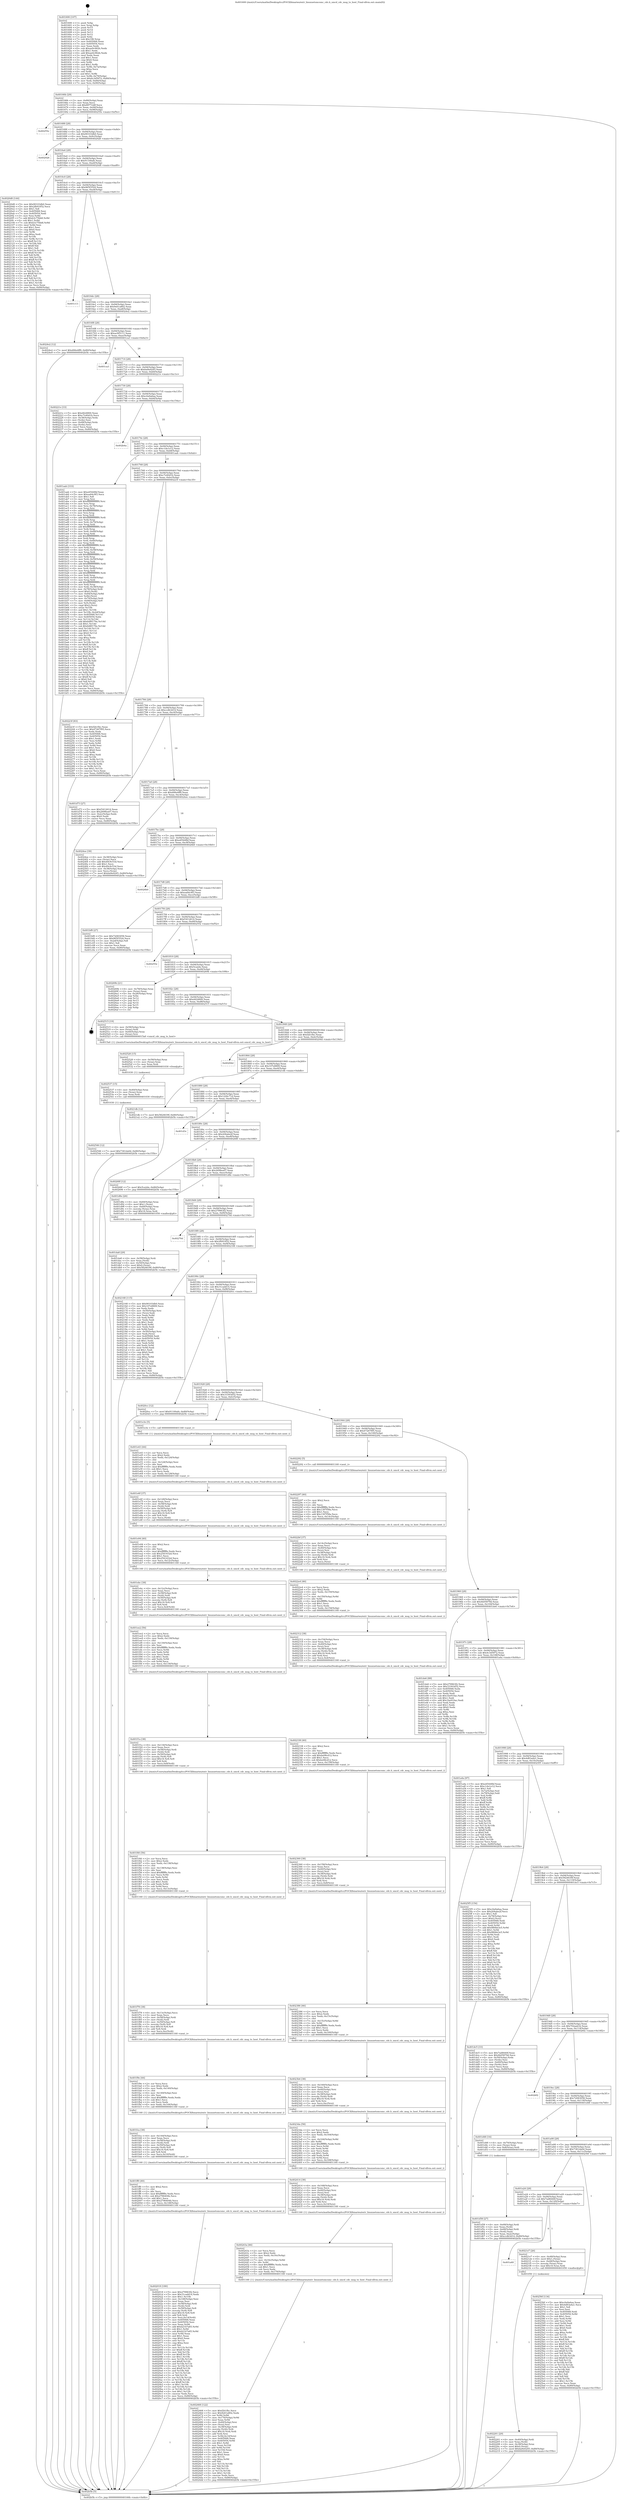 digraph "0x401600" {
  label = "0x401600 (/mnt/c/Users/mathe/Desktop/tcc/POCII/binaries/extr_linuxnetsmcsmc_cdc.h_smcd_cdc_msg_to_host_Final-ollvm.out::main(0))"
  labelloc = "t"
  node[shape=record]

  Entry [label="",width=0.3,height=0.3,shape=circle,fillcolor=black,style=filled]
  "0x40166b" [label="{
     0x40166b [29]\l
     | [instrs]\l
     &nbsp;&nbsp;0x40166b \<+3\>: mov -0x80(%rbp),%eax\l
     &nbsp;&nbsp;0x40166e \<+2\>: mov %eax,%ecx\l
     &nbsp;&nbsp;0x401670 \<+6\>: sub $0x8977cbff,%ecx\l
     &nbsp;&nbsp;0x401676 \<+6\>: mov %eax,-0x94(%rbp)\l
     &nbsp;&nbsp;0x40167c \<+6\>: mov %ecx,-0x98(%rbp)\l
     &nbsp;&nbsp;0x401682 \<+6\>: je 000000000040255e \<main+0xf5e\>\l
  }"]
  "0x40255e" [label="{
     0x40255e\l
  }", style=dashed]
  "0x401688" [label="{
     0x401688 [28]\l
     | [instrs]\l
     &nbsp;&nbsp;0x401688 \<+5\>: jmp 000000000040168d \<main+0x8d\>\l
     &nbsp;&nbsp;0x40168d \<+6\>: mov -0x94(%rbp),%eax\l
     &nbsp;&nbsp;0x401693 \<+5\>: sub $0x90103db0,%eax\l
     &nbsp;&nbsp;0x401698 \<+6\>: mov %eax,-0x9c(%rbp)\l
     &nbsp;&nbsp;0x40169e \<+6\>: je 0000000000402926 \<main+0x1326\>\l
  }"]
  Exit [label="",width=0.3,height=0.3,shape=circle,fillcolor=black,style=filled,peripheries=2]
  "0x402926" [label="{
     0x402926\l
  }", style=dashed]
  "0x4016a4" [label="{
     0x4016a4 [28]\l
     | [instrs]\l
     &nbsp;&nbsp;0x4016a4 \<+5\>: jmp 00000000004016a9 \<main+0xa9\>\l
     &nbsp;&nbsp;0x4016a9 \<+6\>: mov -0x94(%rbp),%eax\l
     &nbsp;&nbsp;0x4016af \<+5\>: sub $0x91100afe,%eax\l
     &nbsp;&nbsp;0x4016b4 \<+6\>: mov %eax,-0xa0(%rbp)\l
     &nbsp;&nbsp;0x4016ba \<+6\>: je 00000000004020d8 \<main+0xad8\>\l
  }"]
  "0x402546" [label="{
     0x402546 [12]\l
     | [instrs]\l
     &nbsp;&nbsp;0x402546 \<+7\>: movl $0x7361da0d,-0x80(%rbp)\l
     &nbsp;&nbsp;0x40254d \<+5\>: jmp 0000000000402b5b \<main+0x155b\>\l
  }"]
  "0x4020d8" [label="{
     0x4020d8 [144]\l
     | [instrs]\l
     &nbsp;&nbsp;0x4020d8 \<+5\>: mov $0x90103db0,%eax\l
     &nbsp;&nbsp;0x4020dd \<+5\>: mov $0x2fb91852,%ecx\l
     &nbsp;&nbsp;0x4020e2 \<+2\>: mov $0x1,%dl\l
     &nbsp;&nbsp;0x4020e4 \<+7\>: mov 0x405068,%esi\l
     &nbsp;&nbsp;0x4020eb \<+7\>: mov 0x405054,%edi\l
     &nbsp;&nbsp;0x4020f2 \<+3\>: mov %esi,%r8d\l
     &nbsp;&nbsp;0x4020f5 \<+7\>: add $0xb3c75bb8,%r8d\l
     &nbsp;&nbsp;0x4020fc \<+4\>: sub $0x1,%r8d\l
     &nbsp;&nbsp;0x402100 \<+7\>: sub $0xb3c75bb8,%r8d\l
     &nbsp;&nbsp;0x402107 \<+4\>: imul %r8d,%esi\l
     &nbsp;&nbsp;0x40210b \<+3\>: and $0x1,%esi\l
     &nbsp;&nbsp;0x40210e \<+3\>: cmp $0x0,%esi\l
     &nbsp;&nbsp;0x402111 \<+4\>: sete %r9b\l
     &nbsp;&nbsp;0x402115 \<+3\>: cmp $0xa,%edi\l
     &nbsp;&nbsp;0x402118 \<+4\>: setl %r10b\l
     &nbsp;&nbsp;0x40211c \<+3\>: mov %r9b,%r11b\l
     &nbsp;&nbsp;0x40211f \<+4\>: xor $0xff,%r11b\l
     &nbsp;&nbsp;0x402123 \<+3\>: mov %r10b,%bl\l
     &nbsp;&nbsp;0x402126 \<+3\>: xor $0xff,%bl\l
     &nbsp;&nbsp;0x402129 \<+3\>: xor $0x1,%dl\l
     &nbsp;&nbsp;0x40212c \<+3\>: mov %r11b,%r14b\l
     &nbsp;&nbsp;0x40212f \<+4\>: and $0xff,%r14b\l
     &nbsp;&nbsp;0x402133 \<+3\>: and %dl,%r9b\l
     &nbsp;&nbsp;0x402136 \<+3\>: mov %bl,%r15b\l
     &nbsp;&nbsp;0x402139 \<+4\>: and $0xff,%r15b\l
     &nbsp;&nbsp;0x40213d \<+3\>: and %dl,%r10b\l
     &nbsp;&nbsp;0x402140 \<+3\>: or %r9b,%r14b\l
     &nbsp;&nbsp;0x402143 \<+3\>: or %r10b,%r15b\l
     &nbsp;&nbsp;0x402146 \<+3\>: xor %r15b,%r14b\l
     &nbsp;&nbsp;0x402149 \<+3\>: or %bl,%r11b\l
     &nbsp;&nbsp;0x40214c \<+4\>: xor $0xff,%r11b\l
     &nbsp;&nbsp;0x402150 \<+3\>: or $0x1,%dl\l
     &nbsp;&nbsp;0x402153 \<+3\>: and %dl,%r11b\l
     &nbsp;&nbsp;0x402156 \<+3\>: or %r11b,%r14b\l
     &nbsp;&nbsp;0x402159 \<+4\>: test $0x1,%r14b\l
     &nbsp;&nbsp;0x40215d \<+3\>: cmovne %ecx,%eax\l
     &nbsp;&nbsp;0x402160 \<+3\>: mov %eax,-0x80(%rbp)\l
     &nbsp;&nbsp;0x402163 \<+5\>: jmp 0000000000402b5b \<main+0x155b\>\l
  }"]
  "0x4016c0" [label="{
     0x4016c0 [28]\l
     | [instrs]\l
     &nbsp;&nbsp;0x4016c0 \<+5\>: jmp 00000000004016c5 \<main+0xc5\>\l
     &nbsp;&nbsp;0x4016c5 \<+6\>: mov -0x94(%rbp),%eax\l
     &nbsp;&nbsp;0x4016cb \<+5\>: sub $0x965f3524,%eax\l
     &nbsp;&nbsp;0x4016d0 \<+6\>: mov %eax,-0xa4(%rbp)\l
     &nbsp;&nbsp;0x4016d6 \<+6\>: je 0000000000401c13 \<main+0x613\>\l
  }"]
  "0x402537" [label="{
     0x402537 [15]\l
     | [instrs]\l
     &nbsp;&nbsp;0x402537 \<+4\>: mov -0x40(%rbp),%rax\l
     &nbsp;&nbsp;0x40253b \<+3\>: mov (%rax),%rax\l
     &nbsp;&nbsp;0x40253e \<+3\>: mov %rax,%rdi\l
     &nbsp;&nbsp;0x402541 \<+5\>: call 0000000000401030 \<free@plt\>\l
     | [calls]\l
     &nbsp;&nbsp;0x401030 \{1\} (unknown)\l
  }"]
  "0x401c13" [label="{
     0x401c13\l
  }", style=dashed]
  "0x4016dc" [label="{
     0x4016dc [28]\l
     | [instrs]\l
     &nbsp;&nbsp;0x4016dc \<+5\>: jmp 00000000004016e1 \<main+0xe1\>\l
     &nbsp;&nbsp;0x4016e1 \<+6\>: mov -0x94(%rbp),%eax\l
     &nbsp;&nbsp;0x4016e7 \<+5\>: sub $0x9e61a802,%eax\l
     &nbsp;&nbsp;0x4016ec \<+6\>: mov %eax,-0xa8(%rbp)\l
     &nbsp;&nbsp;0x4016f2 \<+6\>: je 00000000004024e2 \<main+0xee2\>\l
  }"]
  "0x402528" [label="{
     0x402528 [15]\l
     | [instrs]\l
     &nbsp;&nbsp;0x402528 \<+4\>: mov -0x58(%rbp),%rax\l
     &nbsp;&nbsp;0x40252c \<+3\>: mov (%rax),%rax\l
     &nbsp;&nbsp;0x40252f \<+3\>: mov %rax,%rdi\l
     &nbsp;&nbsp;0x402532 \<+5\>: call 0000000000401030 \<free@plt\>\l
     | [calls]\l
     &nbsp;&nbsp;0x401030 \{1\} (unknown)\l
  }"]
  "0x4024e2" [label="{
     0x4024e2 [12]\l
     | [instrs]\l
     &nbsp;&nbsp;0x4024e2 \<+7\>: movl $0xd06e4ff9,-0x80(%rbp)\l
     &nbsp;&nbsp;0x4024e9 \<+5\>: jmp 0000000000402b5b \<main+0x155b\>\l
  }"]
  "0x4016f8" [label="{
     0x4016f8 [28]\l
     | [instrs]\l
     &nbsp;&nbsp;0x4016f8 \<+5\>: jmp 00000000004016fd \<main+0xfd\>\l
     &nbsp;&nbsp;0x4016fd \<+6\>: mov -0x94(%rbp),%eax\l
     &nbsp;&nbsp;0x401703 \<+5\>: sub $0xac0f5111,%eax\l
     &nbsp;&nbsp;0x401708 \<+6\>: mov %eax,-0xac(%rbp)\l
     &nbsp;&nbsp;0x40170e \<+6\>: je 0000000000401ca3 \<main+0x6a3\>\l
  }"]
  "0x402468" [label="{
     0x402468 [122]\l
     | [instrs]\l
     &nbsp;&nbsp;0x402468 \<+5\>: mov $0xf2b1fbc,%ecx\l
     &nbsp;&nbsp;0x40246d \<+5\>: mov $0x9e61a802,%edx\l
     &nbsp;&nbsp;0x402472 \<+3\>: xor %r8d,%r8d\l
     &nbsp;&nbsp;0x402475 \<+7\>: mov -0x170(%rbp),%r9d\l
     &nbsp;&nbsp;0x40247c \<+4\>: imul %eax,%r9d\l
     &nbsp;&nbsp;0x402480 \<+4\>: mov -0x40(%rbp),%rsi\l
     &nbsp;&nbsp;0x402484 \<+3\>: mov (%rsi),%rsi\l
     &nbsp;&nbsp;0x402487 \<+4\>: mov -0x38(%rbp),%rdi\l
     &nbsp;&nbsp;0x40248b \<+3\>: movslq (%rdi),%rdi\l
     &nbsp;&nbsp;0x40248e \<+4\>: imul $0x18,%rdi,%rdi\l
     &nbsp;&nbsp;0x402492 \<+3\>: add %rdi,%rsi\l
     &nbsp;&nbsp;0x402495 \<+4\>: mov %r9d,0x14(%rsi)\l
     &nbsp;&nbsp;0x402499 \<+7\>: mov 0x405068,%eax\l
     &nbsp;&nbsp;0x4024a0 \<+8\>: mov 0x405054,%r9d\l
     &nbsp;&nbsp;0x4024a8 \<+4\>: sub $0x1,%r8d\l
     &nbsp;&nbsp;0x4024ac \<+3\>: mov %eax,%r10d\l
     &nbsp;&nbsp;0x4024af \<+3\>: add %r8d,%r10d\l
     &nbsp;&nbsp;0x4024b2 \<+4\>: imul %r10d,%eax\l
     &nbsp;&nbsp;0x4024b6 \<+3\>: and $0x1,%eax\l
     &nbsp;&nbsp;0x4024b9 \<+3\>: cmp $0x0,%eax\l
     &nbsp;&nbsp;0x4024bc \<+4\>: sete %r11b\l
     &nbsp;&nbsp;0x4024c0 \<+4\>: cmp $0xa,%r9d\l
     &nbsp;&nbsp;0x4024c4 \<+3\>: setl %bl\l
     &nbsp;&nbsp;0x4024c7 \<+3\>: mov %r11b,%r14b\l
     &nbsp;&nbsp;0x4024ca \<+3\>: and %bl,%r14b\l
     &nbsp;&nbsp;0x4024cd \<+3\>: xor %bl,%r11b\l
     &nbsp;&nbsp;0x4024d0 \<+3\>: or %r11b,%r14b\l
     &nbsp;&nbsp;0x4024d3 \<+4\>: test $0x1,%r14b\l
     &nbsp;&nbsp;0x4024d7 \<+3\>: cmovne %edx,%ecx\l
     &nbsp;&nbsp;0x4024da \<+3\>: mov %ecx,-0x80(%rbp)\l
     &nbsp;&nbsp;0x4024dd \<+5\>: jmp 0000000000402b5b \<main+0x155b\>\l
  }"]
  "0x401ca3" [label="{
     0x401ca3\l
  }", style=dashed]
  "0x401714" [label="{
     0x401714 [28]\l
     | [instrs]\l
     &nbsp;&nbsp;0x401714 \<+5\>: jmp 0000000000401719 \<main+0x119\>\l
     &nbsp;&nbsp;0x401719 \<+6\>: mov -0x94(%rbp),%eax\l
     &nbsp;&nbsp;0x40171f \<+5\>: sub $0xba9e0245,%eax\l
     &nbsp;&nbsp;0x401724 \<+6\>: mov %eax,-0xb0(%rbp)\l
     &nbsp;&nbsp;0x40172a \<+6\>: je 000000000040221e \<main+0xc1e\>\l
  }"]
  "0x40243a" [label="{
     0x40243a [46]\l
     | [instrs]\l
     &nbsp;&nbsp;0x40243a \<+2\>: xor %ecx,%ecx\l
     &nbsp;&nbsp;0x40243c \<+5\>: mov $0x2,%edx\l
     &nbsp;&nbsp;0x402441 \<+6\>: mov %edx,-0x16c(%rbp)\l
     &nbsp;&nbsp;0x402447 \<+1\>: cltd\l
     &nbsp;&nbsp;0x402448 \<+7\>: mov -0x16c(%rbp),%r8d\l
     &nbsp;&nbsp;0x40244f \<+3\>: idiv %r8d\l
     &nbsp;&nbsp;0x402452 \<+6\>: imul $0xfffffffe,%edx,%edx\l
     &nbsp;&nbsp;0x402458 \<+3\>: sub $0x1,%ecx\l
     &nbsp;&nbsp;0x40245b \<+2\>: sub %ecx,%edx\l
     &nbsp;&nbsp;0x40245d \<+6\>: mov %edx,-0x170(%rbp)\l
     &nbsp;&nbsp;0x402463 \<+5\>: call 0000000000401160 \<next_i\>\l
     | [calls]\l
     &nbsp;&nbsp;0x401160 \{1\} (/mnt/c/Users/mathe/Desktop/tcc/POCII/binaries/extr_linuxnetsmcsmc_cdc.h_smcd_cdc_msg_to_host_Final-ollvm.out::next_i)\l
  }"]
  "0x40221e" [label="{
     0x40221e [33]\l
     | [instrs]\l
     &nbsp;&nbsp;0x40221e \<+5\>: mov $0xd424800,%eax\l
     &nbsp;&nbsp;0x402223 \<+5\>: mov $0xc7e40d1b,%ecx\l
     &nbsp;&nbsp;0x402228 \<+4\>: mov -0x38(%rbp),%rdx\l
     &nbsp;&nbsp;0x40222c \<+2\>: mov (%rdx),%esi\l
     &nbsp;&nbsp;0x40222e \<+4\>: mov -0x48(%rbp),%rdx\l
     &nbsp;&nbsp;0x402232 \<+2\>: cmp (%rdx),%esi\l
     &nbsp;&nbsp;0x402234 \<+3\>: cmovl %ecx,%eax\l
     &nbsp;&nbsp;0x402237 \<+3\>: mov %eax,-0x80(%rbp)\l
     &nbsp;&nbsp;0x40223a \<+5\>: jmp 0000000000402b5b \<main+0x155b\>\l
  }"]
  "0x401730" [label="{
     0x401730 [28]\l
     | [instrs]\l
     &nbsp;&nbsp;0x401730 \<+5\>: jmp 0000000000401735 \<main+0x135\>\l
     &nbsp;&nbsp;0x401735 \<+6\>: mov -0x94(%rbp),%eax\l
     &nbsp;&nbsp;0x40173b \<+5\>: sub $0xc0a9a6aa,%eax\l
     &nbsp;&nbsp;0x401740 \<+6\>: mov %eax,-0xb4(%rbp)\l
     &nbsp;&nbsp;0x401746 \<+6\>: je 0000000000402b4a \<main+0x154a\>\l
  }"]
  "0x402414" [label="{
     0x402414 [38]\l
     | [instrs]\l
     &nbsp;&nbsp;0x402414 \<+6\>: mov -0x168(%rbp),%ecx\l
     &nbsp;&nbsp;0x40241a \<+3\>: imul %eax,%ecx\l
     &nbsp;&nbsp;0x40241d \<+4\>: mov -0x40(%rbp),%rsi\l
     &nbsp;&nbsp;0x402421 \<+3\>: mov (%rsi),%rsi\l
     &nbsp;&nbsp;0x402424 \<+4\>: mov -0x38(%rbp),%rdi\l
     &nbsp;&nbsp;0x402428 \<+3\>: movslq (%rdi),%rdi\l
     &nbsp;&nbsp;0x40242b \<+4\>: imul $0x18,%rdi,%rdi\l
     &nbsp;&nbsp;0x40242f \<+3\>: add %rdi,%rsi\l
     &nbsp;&nbsp;0x402432 \<+3\>: mov %ecx,0x10(%rsi)\l
     &nbsp;&nbsp;0x402435 \<+5\>: call 0000000000401160 \<next_i\>\l
     | [calls]\l
     &nbsp;&nbsp;0x401160 \{1\} (/mnt/c/Users/mathe/Desktop/tcc/POCII/binaries/extr_linuxnetsmcsmc_cdc.h_smcd_cdc_msg_to_host_Final-ollvm.out::next_i)\l
  }"]
  "0x402b4a" [label="{
     0x402b4a\l
  }", style=dashed]
  "0x40174c" [label="{
     0x40174c [28]\l
     | [instrs]\l
     &nbsp;&nbsp;0x40174c \<+5\>: jmp 0000000000401751 \<main+0x151\>\l
     &nbsp;&nbsp;0x401751 \<+6\>: mov -0x94(%rbp),%eax\l
     &nbsp;&nbsp;0x401757 \<+5\>: sub $0xc1de1e12,%eax\l
     &nbsp;&nbsp;0x40175c \<+6\>: mov %eax,-0xb8(%rbp)\l
     &nbsp;&nbsp;0x401762 \<+6\>: je 0000000000401aab \<main+0x4ab\>\l
  }"]
  "0x4023da" [label="{
     0x4023da [58]\l
     | [instrs]\l
     &nbsp;&nbsp;0x4023da \<+2\>: xor %ecx,%ecx\l
     &nbsp;&nbsp;0x4023dc \<+5\>: mov $0x2,%edx\l
     &nbsp;&nbsp;0x4023e1 \<+6\>: mov %edx,-0x164(%rbp)\l
     &nbsp;&nbsp;0x4023e7 \<+1\>: cltd\l
     &nbsp;&nbsp;0x4023e8 \<+7\>: mov -0x164(%rbp),%r8d\l
     &nbsp;&nbsp;0x4023ef \<+3\>: idiv %r8d\l
     &nbsp;&nbsp;0x4023f2 \<+6\>: imul $0xfffffffe,%edx,%edx\l
     &nbsp;&nbsp;0x4023f8 \<+3\>: mov %ecx,%r9d\l
     &nbsp;&nbsp;0x4023fb \<+3\>: sub %edx,%r9d\l
     &nbsp;&nbsp;0x4023fe \<+2\>: mov %ecx,%edx\l
     &nbsp;&nbsp;0x402400 \<+3\>: sub $0x1,%edx\l
     &nbsp;&nbsp;0x402403 \<+3\>: add %edx,%r9d\l
     &nbsp;&nbsp;0x402406 \<+3\>: sub %r9d,%ecx\l
     &nbsp;&nbsp;0x402409 \<+6\>: mov %ecx,-0x168(%rbp)\l
     &nbsp;&nbsp;0x40240f \<+5\>: call 0000000000401160 \<next_i\>\l
     | [calls]\l
     &nbsp;&nbsp;0x401160 \{1\} (/mnt/c/Users/mathe/Desktop/tcc/POCII/binaries/extr_linuxnetsmcsmc_cdc.h_smcd_cdc_msg_to_host_Final-ollvm.out::next_i)\l
  }"]
  "0x401aab" [label="{
     0x401aab [333]\l
     | [instrs]\l
     &nbsp;&nbsp;0x401aab \<+5\>: mov $0xe6544fbf,%eax\l
     &nbsp;&nbsp;0x401ab0 \<+5\>: mov $0xea64c9f3,%ecx\l
     &nbsp;&nbsp;0x401ab5 \<+2\>: mov $0x1,%dl\l
     &nbsp;&nbsp;0x401ab7 \<+3\>: mov %rsp,%rsi\l
     &nbsp;&nbsp;0x401aba \<+4\>: add $0xfffffffffffffff0,%rsi\l
     &nbsp;&nbsp;0x401abe \<+3\>: mov %rsi,%rsp\l
     &nbsp;&nbsp;0x401ac1 \<+4\>: mov %rsi,-0x78(%rbp)\l
     &nbsp;&nbsp;0x401ac5 \<+3\>: mov %rsp,%rsi\l
     &nbsp;&nbsp;0x401ac8 \<+4\>: add $0xfffffffffffffff0,%rsi\l
     &nbsp;&nbsp;0x401acc \<+3\>: mov %rsi,%rsp\l
     &nbsp;&nbsp;0x401acf \<+3\>: mov %rsp,%rdi\l
     &nbsp;&nbsp;0x401ad2 \<+4\>: add $0xfffffffffffffff0,%rdi\l
     &nbsp;&nbsp;0x401ad6 \<+3\>: mov %rdi,%rsp\l
     &nbsp;&nbsp;0x401ad9 \<+4\>: mov %rdi,-0x70(%rbp)\l
     &nbsp;&nbsp;0x401add \<+3\>: mov %rsp,%rdi\l
     &nbsp;&nbsp;0x401ae0 \<+4\>: add $0xfffffffffffffff0,%rdi\l
     &nbsp;&nbsp;0x401ae4 \<+3\>: mov %rdi,%rsp\l
     &nbsp;&nbsp;0x401ae7 \<+4\>: mov %rdi,-0x68(%rbp)\l
     &nbsp;&nbsp;0x401aeb \<+3\>: mov %rsp,%rdi\l
     &nbsp;&nbsp;0x401aee \<+4\>: add $0xfffffffffffffff0,%rdi\l
     &nbsp;&nbsp;0x401af2 \<+3\>: mov %rdi,%rsp\l
     &nbsp;&nbsp;0x401af5 \<+4\>: mov %rdi,-0x60(%rbp)\l
     &nbsp;&nbsp;0x401af9 \<+3\>: mov %rsp,%rdi\l
     &nbsp;&nbsp;0x401afc \<+4\>: add $0xfffffffffffffff0,%rdi\l
     &nbsp;&nbsp;0x401b00 \<+3\>: mov %rdi,%rsp\l
     &nbsp;&nbsp;0x401b03 \<+4\>: mov %rdi,-0x58(%rbp)\l
     &nbsp;&nbsp;0x401b07 \<+3\>: mov %rsp,%rdi\l
     &nbsp;&nbsp;0x401b0a \<+4\>: add $0xfffffffffffffff0,%rdi\l
     &nbsp;&nbsp;0x401b0e \<+3\>: mov %rdi,%rsp\l
     &nbsp;&nbsp;0x401b11 \<+4\>: mov %rdi,-0x50(%rbp)\l
     &nbsp;&nbsp;0x401b15 \<+3\>: mov %rsp,%rdi\l
     &nbsp;&nbsp;0x401b18 \<+4\>: add $0xfffffffffffffff0,%rdi\l
     &nbsp;&nbsp;0x401b1c \<+3\>: mov %rdi,%rsp\l
     &nbsp;&nbsp;0x401b1f \<+4\>: mov %rdi,-0x48(%rbp)\l
     &nbsp;&nbsp;0x401b23 \<+3\>: mov %rsp,%rdi\l
     &nbsp;&nbsp;0x401b26 \<+4\>: add $0xfffffffffffffff0,%rdi\l
     &nbsp;&nbsp;0x401b2a \<+3\>: mov %rdi,%rsp\l
     &nbsp;&nbsp;0x401b2d \<+4\>: mov %rdi,-0x40(%rbp)\l
     &nbsp;&nbsp;0x401b31 \<+3\>: mov %rsp,%rdi\l
     &nbsp;&nbsp;0x401b34 \<+4\>: add $0xfffffffffffffff0,%rdi\l
     &nbsp;&nbsp;0x401b38 \<+3\>: mov %rdi,%rsp\l
     &nbsp;&nbsp;0x401b3b \<+4\>: mov %rdi,-0x38(%rbp)\l
     &nbsp;&nbsp;0x401b3f \<+4\>: mov -0x78(%rbp),%rdi\l
     &nbsp;&nbsp;0x401b43 \<+6\>: movl $0x0,(%rdi)\l
     &nbsp;&nbsp;0x401b49 \<+7\>: mov -0x84(%rbp),%r8d\l
     &nbsp;&nbsp;0x401b50 \<+3\>: mov %r8d,(%rsi)\l
     &nbsp;&nbsp;0x401b53 \<+4\>: mov -0x70(%rbp),%rdi\l
     &nbsp;&nbsp;0x401b57 \<+7\>: mov -0x90(%rbp),%r9\l
     &nbsp;&nbsp;0x401b5e \<+3\>: mov %r9,(%rdi)\l
     &nbsp;&nbsp;0x401b61 \<+3\>: cmpl $0x2,(%rsi)\l
     &nbsp;&nbsp;0x401b64 \<+4\>: setne %r10b\l
     &nbsp;&nbsp;0x401b68 \<+4\>: and $0x1,%r10b\l
     &nbsp;&nbsp;0x401b6c \<+4\>: mov %r10b,-0x2d(%rbp)\l
     &nbsp;&nbsp;0x401b70 \<+8\>: mov 0x405068,%r11d\l
     &nbsp;&nbsp;0x401b78 \<+7\>: mov 0x405054,%ebx\l
     &nbsp;&nbsp;0x401b7f \<+3\>: mov %r11d,%r14d\l
     &nbsp;&nbsp;0x401b82 \<+7\>: add $0x6d8f179e,%r14d\l
     &nbsp;&nbsp;0x401b89 \<+4\>: sub $0x1,%r14d\l
     &nbsp;&nbsp;0x401b8d \<+7\>: sub $0x6d8f179e,%r14d\l
     &nbsp;&nbsp;0x401b94 \<+4\>: imul %r14d,%r11d\l
     &nbsp;&nbsp;0x401b98 \<+4\>: and $0x1,%r11d\l
     &nbsp;&nbsp;0x401b9c \<+4\>: cmp $0x0,%r11d\l
     &nbsp;&nbsp;0x401ba0 \<+4\>: sete %r10b\l
     &nbsp;&nbsp;0x401ba4 \<+3\>: cmp $0xa,%ebx\l
     &nbsp;&nbsp;0x401ba7 \<+4\>: setl %r15b\l
     &nbsp;&nbsp;0x401bab \<+3\>: mov %r10b,%r12b\l
     &nbsp;&nbsp;0x401bae \<+4\>: xor $0xff,%r12b\l
     &nbsp;&nbsp;0x401bb2 \<+3\>: mov %r15b,%r13b\l
     &nbsp;&nbsp;0x401bb5 \<+4\>: xor $0xff,%r13b\l
     &nbsp;&nbsp;0x401bb9 \<+3\>: xor $0x0,%dl\l
     &nbsp;&nbsp;0x401bbc \<+3\>: mov %r12b,%sil\l
     &nbsp;&nbsp;0x401bbf \<+4\>: and $0x0,%sil\l
     &nbsp;&nbsp;0x401bc3 \<+3\>: and %dl,%r10b\l
     &nbsp;&nbsp;0x401bc6 \<+3\>: mov %r13b,%dil\l
     &nbsp;&nbsp;0x401bc9 \<+4\>: and $0x0,%dil\l
     &nbsp;&nbsp;0x401bcd \<+3\>: and %dl,%r15b\l
     &nbsp;&nbsp;0x401bd0 \<+3\>: or %r10b,%sil\l
     &nbsp;&nbsp;0x401bd3 \<+3\>: or %r15b,%dil\l
     &nbsp;&nbsp;0x401bd6 \<+3\>: xor %dil,%sil\l
     &nbsp;&nbsp;0x401bd9 \<+3\>: or %r13b,%r12b\l
     &nbsp;&nbsp;0x401bdc \<+4\>: xor $0xff,%r12b\l
     &nbsp;&nbsp;0x401be0 \<+3\>: or $0x0,%dl\l
     &nbsp;&nbsp;0x401be3 \<+3\>: and %dl,%r12b\l
     &nbsp;&nbsp;0x401be6 \<+3\>: or %r12b,%sil\l
     &nbsp;&nbsp;0x401be9 \<+4\>: test $0x1,%sil\l
     &nbsp;&nbsp;0x401bed \<+3\>: cmovne %ecx,%eax\l
     &nbsp;&nbsp;0x401bf0 \<+3\>: mov %eax,-0x80(%rbp)\l
     &nbsp;&nbsp;0x401bf3 \<+5\>: jmp 0000000000402b5b \<main+0x155b\>\l
  }"]
  "0x401768" [label="{
     0x401768 [28]\l
     | [instrs]\l
     &nbsp;&nbsp;0x401768 \<+5\>: jmp 000000000040176d \<main+0x16d\>\l
     &nbsp;&nbsp;0x40176d \<+6\>: mov -0x94(%rbp),%eax\l
     &nbsp;&nbsp;0x401773 \<+5\>: sub $0xc7e40d1b,%eax\l
     &nbsp;&nbsp;0x401778 \<+6\>: mov %eax,-0xbc(%rbp)\l
     &nbsp;&nbsp;0x40177e \<+6\>: je 000000000040223f \<main+0xc3f\>\l
  }"]
  "0x4023b4" [label="{
     0x4023b4 [38]\l
     | [instrs]\l
     &nbsp;&nbsp;0x4023b4 \<+6\>: mov -0x160(%rbp),%ecx\l
     &nbsp;&nbsp;0x4023ba \<+3\>: imul %eax,%ecx\l
     &nbsp;&nbsp;0x4023bd \<+4\>: mov -0x40(%rbp),%rsi\l
     &nbsp;&nbsp;0x4023c1 \<+3\>: mov (%rsi),%rsi\l
     &nbsp;&nbsp;0x4023c4 \<+4\>: mov -0x38(%rbp),%rdi\l
     &nbsp;&nbsp;0x4023c8 \<+3\>: movslq (%rdi),%rdi\l
     &nbsp;&nbsp;0x4023cb \<+4\>: imul $0x18,%rdi,%rdi\l
     &nbsp;&nbsp;0x4023cf \<+3\>: add %rdi,%rsi\l
     &nbsp;&nbsp;0x4023d2 \<+3\>: mov %ecx,0xc(%rsi)\l
     &nbsp;&nbsp;0x4023d5 \<+5\>: call 0000000000401160 \<next_i\>\l
     | [calls]\l
     &nbsp;&nbsp;0x401160 \{1\} (/mnt/c/Users/mathe/Desktop/tcc/POCII/binaries/extr_linuxnetsmcsmc_cdc.h_smcd_cdc_msg_to_host_Final-ollvm.out::next_i)\l
  }"]
  "0x40223f" [label="{
     0x40223f [83]\l
     | [instrs]\l
     &nbsp;&nbsp;0x40223f \<+5\>: mov $0xf2b1fbc,%eax\l
     &nbsp;&nbsp;0x402244 \<+5\>: mov $0x47267f95,%ecx\l
     &nbsp;&nbsp;0x402249 \<+2\>: xor %edx,%edx\l
     &nbsp;&nbsp;0x40224b \<+7\>: mov 0x405068,%esi\l
     &nbsp;&nbsp;0x402252 \<+7\>: mov 0x405054,%edi\l
     &nbsp;&nbsp;0x402259 \<+3\>: sub $0x1,%edx\l
     &nbsp;&nbsp;0x40225c \<+3\>: mov %esi,%r8d\l
     &nbsp;&nbsp;0x40225f \<+3\>: add %edx,%r8d\l
     &nbsp;&nbsp;0x402262 \<+4\>: imul %r8d,%esi\l
     &nbsp;&nbsp;0x402266 \<+3\>: and $0x1,%esi\l
     &nbsp;&nbsp;0x402269 \<+3\>: cmp $0x0,%esi\l
     &nbsp;&nbsp;0x40226c \<+4\>: sete %r9b\l
     &nbsp;&nbsp;0x402270 \<+3\>: cmp $0xa,%edi\l
     &nbsp;&nbsp;0x402273 \<+4\>: setl %r10b\l
     &nbsp;&nbsp;0x402277 \<+3\>: mov %r9b,%r11b\l
     &nbsp;&nbsp;0x40227a \<+3\>: and %r10b,%r11b\l
     &nbsp;&nbsp;0x40227d \<+3\>: xor %r10b,%r9b\l
     &nbsp;&nbsp;0x402280 \<+3\>: or %r9b,%r11b\l
     &nbsp;&nbsp;0x402283 \<+4\>: test $0x1,%r11b\l
     &nbsp;&nbsp;0x402287 \<+3\>: cmovne %ecx,%eax\l
     &nbsp;&nbsp;0x40228a \<+3\>: mov %eax,-0x80(%rbp)\l
     &nbsp;&nbsp;0x40228d \<+5\>: jmp 0000000000402b5b \<main+0x155b\>\l
  }"]
  "0x401784" [label="{
     0x401784 [28]\l
     | [instrs]\l
     &nbsp;&nbsp;0x401784 \<+5\>: jmp 0000000000401789 \<main+0x189\>\l
     &nbsp;&nbsp;0x401789 \<+6\>: mov -0x94(%rbp),%eax\l
     &nbsp;&nbsp;0x40178f \<+5\>: sub $0xccdb3d14,%eax\l
     &nbsp;&nbsp;0x401794 \<+6\>: mov %eax,-0xc0(%rbp)\l
     &nbsp;&nbsp;0x40179a \<+6\>: je 0000000000401d73 \<main+0x773\>\l
  }"]
  "0x402386" [label="{
     0x402386 [46]\l
     | [instrs]\l
     &nbsp;&nbsp;0x402386 \<+2\>: xor %ecx,%ecx\l
     &nbsp;&nbsp;0x402388 \<+5\>: mov $0x2,%edx\l
     &nbsp;&nbsp;0x40238d \<+6\>: mov %edx,-0x15c(%rbp)\l
     &nbsp;&nbsp;0x402393 \<+1\>: cltd\l
     &nbsp;&nbsp;0x402394 \<+7\>: mov -0x15c(%rbp),%r8d\l
     &nbsp;&nbsp;0x40239b \<+3\>: idiv %r8d\l
     &nbsp;&nbsp;0x40239e \<+6\>: imul $0xfffffffe,%edx,%edx\l
     &nbsp;&nbsp;0x4023a4 \<+3\>: sub $0x1,%ecx\l
     &nbsp;&nbsp;0x4023a7 \<+2\>: sub %ecx,%edx\l
     &nbsp;&nbsp;0x4023a9 \<+6\>: mov %edx,-0x160(%rbp)\l
     &nbsp;&nbsp;0x4023af \<+5\>: call 0000000000401160 \<next_i\>\l
     | [calls]\l
     &nbsp;&nbsp;0x401160 \{1\} (/mnt/c/Users/mathe/Desktop/tcc/POCII/binaries/extr_linuxnetsmcsmc_cdc.h_smcd_cdc_msg_to_host_Final-ollvm.out::next_i)\l
  }"]
  "0x401d73" [label="{
     0x401d73 [27]\l
     | [instrs]\l
     &nbsp;&nbsp;0x401d73 \<+5\>: mov $0xf3412614,%eax\l
     &nbsp;&nbsp;0x401d78 \<+5\>: mov $0x2698ea07,%ecx\l
     &nbsp;&nbsp;0x401d7d \<+3\>: mov -0x2c(%rbp),%edx\l
     &nbsp;&nbsp;0x401d80 \<+3\>: cmp $0x0,%edx\l
     &nbsp;&nbsp;0x401d83 \<+3\>: cmove %ecx,%eax\l
     &nbsp;&nbsp;0x401d86 \<+3\>: mov %eax,-0x80(%rbp)\l
     &nbsp;&nbsp;0x401d89 \<+5\>: jmp 0000000000402b5b \<main+0x155b\>\l
  }"]
  "0x4017a0" [label="{
     0x4017a0 [28]\l
     | [instrs]\l
     &nbsp;&nbsp;0x4017a0 \<+5\>: jmp 00000000004017a5 \<main+0x1a5\>\l
     &nbsp;&nbsp;0x4017a5 \<+6\>: mov -0x94(%rbp),%eax\l
     &nbsp;&nbsp;0x4017ab \<+5\>: sub $0xd06e4ff9,%eax\l
     &nbsp;&nbsp;0x4017b0 \<+6\>: mov %eax,-0xc4(%rbp)\l
     &nbsp;&nbsp;0x4017b6 \<+6\>: je 00000000004024ee \<main+0xeee\>\l
  }"]
  "0x402360" [label="{
     0x402360 [38]\l
     | [instrs]\l
     &nbsp;&nbsp;0x402360 \<+6\>: mov -0x158(%rbp),%ecx\l
     &nbsp;&nbsp;0x402366 \<+3\>: imul %eax,%ecx\l
     &nbsp;&nbsp;0x402369 \<+4\>: mov -0x40(%rbp),%rsi\l
     &nbsp;&nbsp;0x40236d \<+3\>: mov (%rsi),%rsi\l
     &nbsp;&nbsp;0x402370 \<+4\>: mov -0x38(%rbp),%rdi\l
     &nbsp;&nbsp;0x402374 \<+3\>: movslq (%rdi),%rdi\l
     &nbsp;&nbsp;0x402377 \<+4\>: imul $0x18,%rdi,%rdi\l
     &nbsp;&nbsp;0x40237b \<+3\>: add %rdi,%rsi\l
     &nbsp;&nbsp;0x40237e \<+3\>: mov %ecx,0x8(%rsi)\l
     &nbsp;&nbsp;0x402381 \<+5\>: call 0000000000401160 \<next_i\>\l
     | [calls]\l
     &nbsp;&nbsp;0x401160 \{1\} (/mnt/c/Users/mathe/Desktop/tcc/POCII/binaries/extr_linuxnetsmcsmc_cdc.h_smcd_cdc_msg_to_host_Final-ollvm.out::next_i)\l
  }"]
  "0x4024ee" [label="{
     0x4024ee [39]\l
     | [instrs]\l
     &nbsp;&nbsp;0x4024ee \<+4\>: mov -0x38(%rbp),%rax\l
     &nbsp;&nbsp;0x4024f2 \<+2\>: mov (%rax),%ecx\l
     &nbsp;&nbsp;0x4024f4 \<+6\>: add $0x49c9c53d,%ecx\l
     &nbsp;&nbsp;0x4024fa \<+3\>: add $0x1,%ecx\l
     &nbsp;&nbsp;0x4024fd \<+6\>: sub $0x49c9c53d,%ecx\l
     &nbsp;&nbsp;0x402503 \<+4\>: mov -0x38(%rbp),%rax\l
     &nbsp;&nbsp;0x402507 \<+2\>: mov %ecx,(%rax)\l
     &nbsp;&nbsp;0x402509 \<+7\>: movl $0xba9e0245,-0x80(%rbp)\l
     &nbsp;&nbsp;0x402510 \<+5\>: jmp 0000000000402b5b \<main+0x155b\>\l
  }"]
  "0x4017bc" [label="{
     0x4017bc [28]\l
     | [instrs]\l
     &nbsp;&nbsp;0x4017bc \<+5\>: jmp 00000000004017c1 \<main+0x1c1\>\l
     &nbsp;&nbsp;0x4017c1 \<+6\>: mov -0x94(%rbp),%eax\l
     &nbsp;&nbsp;0x4017c7 \<+5\>: sub $0xe6544fbf,%eax\l
     &nbsp;&nbsp;0x4017cc \<+6\>: mov %eax,-0xc8(%rbp)\l
     &nbsp;&nbsp;0x4017d2 \<+6\>: je 00000000004026b0 \<main+0x10b0\>\l
  }"]
  "0x402338" [label="{
     0x402338 [40]\l
     | [instrs]\l
     &nbsp;&nbsp;0x402338 \<+5\>: mov $0x2,%ecx\l
     &nbsp;&nbsp;0x40233d \<+1\>: cltd\l
     &nbsp;&nbsp;0x40233e \<+2\>: idiv %ecx\l
     &nbsp;&nbsp;0x402340 \<+6\>: imul $0xfffffffe,%edx,%ecx\l
     &nbsp;&nbsp;0x402346 \<+6\>: add $0xbe08cd12,%ecx\l
     &nbsp;&nbsp;0x40234c \<+3\>: add $0x1,%ecx\l
     &nbsp;&nbsp;0x40234f \<+6\>: sub $0xbe08cd12,%ecx\l
     &nbsp;&nbsp;0x402355 \<+6\>: mov %ecx,-0x158(%rbp)\l
     &nbsp;&nbsp;0x40235b \<+5\>: call 0000000000401160 \<next_i\>\l
     | [calls]\l
     &nbsp;&nbsp;0x401160 \{1\} (/mnt/c/Users/mathe/Desktop/tcc/POCII/binaries/extr_linuxnetsmcsmc_cdc.h_smcd_cdc_msg_to_host_Final-ollvm.out::next_i)\l
  }"]
  "0x4026b0" [label="{
     0x4026b0\l
  }", style=dashed]
  "0x4017d8" [label="{
     0x4017d8 [28]\l
     | [instrs]\l
     &nbsp;&nbsp;0x4017d8 \<+5\>: jmp 00000000004017dd \<main+0x1dd\>\l
     &nbsp;&nbsp;0x4017dd \<+6\>: mov -0x94(%rbp),%eax\l
     &nbsp;&nbsp;0x4017e3 \<+5\>: sub $0xea64c9f3,%eax\l
     &nbsp;&nbsp;0x4017e8 \<+6\>: mov %eax,-0xcc(%rbp)\l
     &nbsp;&nbsp;0x4017ee \<+6\>: je 0000000000401bf8 \<main+0x5f8\>\l
  }"]
  "0x402312" [label="{
     0x402312 [38]\l
     | [instrs]\l
     &nbsp;&nbsp;0x402312 \<+6\>: mov -0x154(%rbp),%ecx\l
     &nbsp;&nbsp;0x402318 \<+3\>: imul %eax,%ecx\l
     &nbsp;&nbsp;0x40231b \<+4\>: mov -0x40(%rbp),%rsi\l
     &nbsp;&nbsp;0x40231f \<+3\>: mov (%rsi),%rsi\l
     &nbsp;&nbsp;0x402322 \<+4\>: mov -0x38(%rbp),%rdi\l
     &nbsp;&nbsp;0x402326 \<+3\>: movslq (%rdi),%rdi\l
     &nbsp;&nbsp;0x402329 \<+4\>: imul $0x18,%rdi,%rdi\l
     &nbsp;&nbsp;0x40232d \<+3\>: add %rdi,%rsi\l
     &nbsp;&nbsp;0x402330 \<+3\>: mov %ecx,0x4(%rsi)\l
     &nbsp;&nbsp;0x402333 \<+5\>: call 0000000000401160 \<next_i\>\l
     | [calls]\l
     &nbsp;&nbsp;0x401160 \{1\} (/mnt/c/Users/mathe/Desktop/tcc/POCII/binaries/extr_linuxnetsmcsmc_cdc.h_smcd_cdc_msg_to_host_Final-ollvm.out::next_i)\l
  }"]
  "0x401bf8" [label="{
     0x401bf8 [27]\l
     | [instrs]\l
     &nbsp;&nbsp;0x401bf8 \<+5\>: mov $0x72083058,%eax\l
     &nbsp;&nbsp;0x401bfd \<+5\>: mov $0x965f3524,%ecx\l
     &nbsp;&nbsp;0x401c02 \<+3\>: mov -0x2d(%rbp),%dl\l
     &nbsp;&nbsp;0x401c05 \<+3\>: test $0x1,%dl\l
     &nbsp;&nbsp;0x401c08 \<+3\>: cmovne %ecx,%eax\l
     &nbsp;&nbsp;0x401c0b \<+3\>: mov %eax,-0x80(%rbp)\l
     &nbsp;&nbsp;0x401c0e \<+5\>: jmp 0000000000402b5b \<main+0x155b\>\l
  }"]
  "0x4017f4" [label="{
     0x4017f4 [28]\l
     | [instrs]\l
     &nbsp;&nbsp;0x4017f4 \<+5\>: jmp 00000000004017f9 \<main+0x1f9\>\l
     &nbsp;&nbsp;0x4017f9 \<+6\>: mov -0x94(%rbp),%eax\l
     &nbsp;&nbsp;0x4017ff \<+5\>: sub $0xf3412614,%eax\l
     &nbsp;&nbsp;0x401804 \<+6\>: mov %eax,-0xd0(%rbp)\l
     &nbsp;&nbsp;0x40180a \<+6\>: je 0000000000402552 \<main+0xf52\>\l
  }"]
  "0x4022e4" [label="{
     0x4022e4 [46]\l
     | [instrs]\l
     &nbsp;&nbsp;0x4022e4 \<+2\>: xor %ecx,%ecx\l
     &nbsp;&nbsp;0x4022e6 \<+5\>: mov $0x2,%edx\l
     &nbsp;&nbsp;0x4022eb \<+6\>: mov %edx,-0x150(%rbp)\l
     &nbsp;&nbsp;0x4022f1 \<+1\>: cltd\l
     &nbsp;&nbsp;0x4022f2 \<+7\>: mov -0x150(%rbp),%r8d\l
     &nbsp;&nbsp;0x4022f9 \<+3\>: idiv %r8d\l
     &nbsp;&nbsp;0x4022fc \<+6\>: imul $0xfffffffe,%edx,%edx\l
     &nbsp;&nbsp;0x402302 \<+3\>: sub $0x1,%ecx\l
     &nbsp;&nbsp;0x402305 \<+2\>: sub %ecx,%edx\l
     &nbsp;&nbsp;0x402307 \<+6\>: mov %edx,-0x154(%rbp)\l
     &nbsp;&nbsp;0x40230d \<+5\>: call 0000000000401160 \<next_i\>\l
     | [calls]\l
     &nbsp;&nbsp;0x401160 \{1\} (/mnt/c/Users/mathe/Desktop/tcc/POCII/binaries/extr_linuxnetsmcsmc_cdc.h_smcd_cdc_msg_to_host_Final-ollvm.out::next_i)\l
  }"]
  "0x402552" [label="{
     0x402552\l
  }", style=dashed]
  "0x401810" [label="{
     0x401810 [28]\l
     | [instrs]\l
     &nbsp;&nbsp;0x401810 \<+5\>: jmp 0000000000401815 \<main+0x215\>\l
     &nbsp;&nbsp;0x401815 \<+6\>: mov -0x94(%rbp),%eax\l
     &nbsp;&nbsp;0x40181b \<+5\>: sub $0x5ca2de,%eax\l
     &nbsp;&nbsp;0x401820 \<+6\>: mov %eax,-0xd4(%rbp)\l
     &nbsp;&nbsp;0x401826 \<+6\>: je 000000000040269b \<main+0x109b\>\l
  }"]
  "0x4022bf" [label="{
     0x4022bf [37]\l
     | [instrs]\l
     &nbsp;&nbsp;0x4022bf \<+6\>: mov -0x14c(%rbp),%ecx\l
     &nbsp;&nbsp;0x4022c5 \<+3\>: imul %eax,%ecx\l
     &nbsp;&nbsp;0x4022c8 \<+4\>: mov -0x40(%rbp),%rsi\l
     &nbsp;&nbsp;0x4022cc \<+3\>: mov (%rsi),%rsi\l
     &nbsp;&nbsp;0x4022cf \<+4\>: mov -0x38(%rbp),%rdi\l
     &nbsp;&nbsp;0x4022d3 \<+3\>: movslq (%rdi),%rdi\l
     &nbsp;&nbsp;0x4022d6 \<+4\>: imul $0x18,%rdi,%rdi\l
     &nbsp;&nbsp;0x4022da \<+3\>: add %rdi,%rsi\l
     &nbsp;&nbsp;0x4022dd \<+2\>: mov %ecx,(%rsi)\l
     &nbsp;&nbsp;0x4022df \<+5\>: call 0000000000401160 \<next_i\>\l
     | [calls]\l
     &nbsp;&nbsp;0x401160 \{1\} (/mnt/c/Users/mathe/Desktop/tcc/POCII/binaries/extr_linuxnetsmcsmc_cdc.h_smcd_cdc_msg_to_host_Final-ollvm.out::next_i)\l
  }"]
  "0x40269b" [label="{
     0x40269b [21]\l
     | [instrs]\l
     &nbsp;&nbsp;0x40269b \<+4\>: mov -0x78(%rbp),%rax\l
     &nbsp;&nbsp;0x40269f \<+2\>: mov (%rax),%eax\l
     &nbsp;&nbsp;0x4026a1 \<+4\>: lea -0x28(%rbp),%rsp\l
     &nbsp;&nbsp;0x4026a5 \<+1\>: pop %rbx\l
     &nbsp;&nbsp;0x4026a6 \<+2\>: pop %r12\l
     &nbsp;&nbsp;0x4026a8 \<+2\>: pop %r13\l
     &nbsp;&nbsp;0x4026aa \<+2\>: pop %r14\l
     &nbsp;&nbsp;0x4026ac \<+2\>: pop %r15\l
     &nbsp;&nbsp;0x4026ae \<+1\>: pop %rbp\l
     &nbsp;&nbsp;0x4026af \<+1\>: ret\l
  }"]
  "0x40182c" [label="{
     0x40182c [28]\l
     | [instrs]\l
     &nbsp;&nbsp;0x40182c \<+5\>: jmp 0000000000401831 \<main+0x231\>\l
     &nbsp;&nbsp;0x401831 \<+6\>: mov -0x94(%rbp),%eax\l
     &nbsp;&nbsp;0x401837 \<+5\>: sub $0xd424800,%eax\l
     &nbsp;&nbsp;0x40183c \<+6\>: mov %eax,-0xd8(%rbp)\l
     &nbsp;&nbsp;0x401842 \<+6\>: je 0000000000402515 \<main+0xf15\>\l
  }"]
  "0x402297" [label="{
     0x402297 [40]\l
     | [instrs]\l
     &nbsp;&nbsp;0x402297 \<+5\>: mov $0x2,%ecx\l
     &nbsp;&nbsp;0x40229c \<+1\>: cltd\l
     &nbsp;&nbsp;0x40229d \<+2\>: idiv %ecx\l
     &nbsp;&nbsp;0x40229f \<+6\>: imul $0xfffffffe,%edx,%ecx\l
     &nbsp;&nbsp;0x4022a5 \<+6\>: sub $0x1397f58a,%ecx\l
     &nbsp;&nbsp;0x4022ab \<+3\>: add $0x1,%ecx\l
     &nbsp;&nbsp;0x4022ae \<+6\>: add $0x1397f58a,%ecx\l
     &nbsp;&nbsp;0x4022b4 \<+6\>: mov %ecx,-0x14c(%rbp)\l
     &nbsp;&nbsp;0x4022ba \<+5\>: call 0000000000401160 \<next_i\>\l
     | [calls]\l
     &nbsp;&nbsp;0x401160 \{1\} (/mnt/c/Users/mathe/Desktop/tcc/POCII/binaries/extr_linuxnetsmcsmc_cdc.h_smcd_cdc_msg_to_host_Final-ollvm.out::next_i)\l
  }"]
  "0x402515" [label="{
     0x402515 [19]\l
     | [instrs]\l
     &nbsp;&nbsp;0x402515 \<+4\>: mov -0x58(%rbp),%rax\l
     &nbsp;&nbsp;0x402519 \<+3\>: mov (%rax),%rdi\l
     &nbsp;&nbsp;0x40251c \<+4\>: mov -0x40(%rbp),%rax\l
     &nbsp;&nbsp;0x402520 \<+3\>: mov (%rax),%rsi\l
     &nbsp;&nbsp;0x402523 \<+5\>: call 00000000004015a0 \<smcd_cdc_msg_to_host\>\l
     | [calls]\l
     &nbsp;&nbsp;0x4015a0 \{1\} (/mnt/c/Users/mathe/Desktop/tcc/POCII/binaries/extr_linuxnetsmcsmc_cdc.h_smcd_cdc_msg_to_host_Final-ollvm.out::smcd_cdc_msg_to_host)\l
  }"]
  "0x401848" [label="{
     0x401848 [28]\l
     | [instrs]\l
     &nbsp;&nbsp;0x401848 \<+5\>: jmp 000000000040184d \<main+0x24d\>\l
     &nbsp;&nbsp;0x40184d \<+6\>: mov -0x94(%rbp),%eax\l
     &nbsp;&nbsp;0x401853 \<+5\>: sub $0xf2b1fbc,%eax\l
     &nbsp;&nbsp;0x401858 \<+6\>: mov %eax,-0xdc(%rbp)\l
     &nbsp;&nbsp;0x40185e \<+6\>: je 000000000040294d \<main+0x134d\>\l
  }"]
  "0x402201" [label="{
     0x402201 [29]\l
     | [instrs]\l
     &nbsp;&nbsp;0x402201 \<+4\>: mov -0x40(%rbp),%rdi\l
     &nbsp;&nbsp;0x402205 \<+3\>: mov %rax,(%rdi)\l
     &nbsp;&nbsp;0x402208 \<+4\>: mov -0x38(%rbp),%rax\l
     &nbsp;&nbsp;0x40220c \<+6\>: movl $0x0,(%rax)\l
     &nbsp;&nbsp;0x402212 \<+7\>: movl $0xba9e0245,-0x80(%rbp)\l
     &nbsp;&nbsp;0x402219 \<+5\>: jmp 0000000000402b5b \<main+0x155b\>\l
  }"]
  "0x40294d" [label="{
     0x40294d\l
  }", style=dashed]
  "0x401864" [label="{
     0x401864 [28]\l
     | [instrs]\l
     &nbsp;&nbsp;0x401864 \<+5\>: jmp 0000000000401869 \<main+0x269\>\l
     &nbsp;&nbsp;0x401869 \<+6\>: mov -0x94(%rbp),%eax\l
     &nbsp;&nbsp;0x40186f \<+5\>: sub $0x107e8809,%eax\l
     &nbsp;&nbsp;0x401874 \<+6\>: mov %eax,-0xe0(%rbp)\l
     &nbsp;&nbsp;0x40187a \<+6\>: je 00000000004021db \<main+0xbdb\>\l
  }"]
  "0x401a40" [label="{
     0x401a40\l
  }", style=dashed]
  "0x4021db" [label="{
     0x4021db [12]\l
     | [instrs]\l
     &nbsp;&nbsp;0x4021db \<+7\>: movl $0x5824639f,-0x80(%rbp)\l
     &nbsp;&nbsp;0x4021e2 \<+5\>: jmp 0000000000402b5b \<main+0x155b\>\l
  }"]
  "0x401880" [label="{
     0x401880 [28]\l
     | [instrs]\l
     &nbsp;&nbsp;0x401880 \<+5\>: jmp 0000000000401885 \<main+0x285\>\l
     &nbsp;&nbsp;0x401885 \<+6\>: mov -0x94(%rbp),%eax\l
     &nbsp;&nbsp;0x40188b \<+5\>: sub $0x1226c71d,%eax\l
     &nbsp;&nbsp;0x401890 \<+6\>: mov %eax,-0xe4(%rbp)\l
     &nbsp;&nbsp;0x401896 \<+6\>: je 0000000000401d3c \<main+0x73c\>\l
  }"]
  "0x4021e7" [label="{
     0x4021e7 [26]\l
     | [instrs]\l
     &nbsp;&nbsp;0x4021e7 \<+4\>: mov -0x48(%rbp),%rax\l
     &nbsp;&nbsp;0x4021eb \<+6\>: movl $0x1,(%rax)\l
     &nbsp;&nbsp;0x4021f1 \<+4\>: mov -0x48(%rbp),%rax\l
     &nbsp;&nbsp;0x4021f5 \<+3\>: movslq (%rax),%rax\l
     &nbsp;&nbsp;0x4021f8 \<+4\>: imul $0x18,%rax,%rdi\l
     &nbsp;&nbsp;0x4021fc \<+5\>: call 0000000000401050 \<malloc@plt\>\l
     | [calls]\l
     &nbsp;&nbsp;0x401050 \{1\} (unknown)\l
  }"]
  "0x401d3c" [label="{
     0x401d3c\l
  }", style=dashed]
  "0x40189c" [label="{
     0x40189c [28]\l
     | [instrs]\l
     &nbsp;&nbsp;0x40189c \<+5\>: jmp 00000000004018a1 \<main+0x2a1\>\l
     &nbsp;&nbsp;0x4018a1 \<+6\>: mov -0x94(%rbp),%eax\l
     &nbsp;&nbsp;0x4018a7 \<+5\>: sub $0x204abe2f,%eax\l
     &nbsp;&nbsp;0x4018ac \<+6\>: mov %eax,-0xe8(%rbp)\l
     &nbsp;&nbsp;0x4018b2 \<+6\>: je 000000000040268f \<main+0x108f\>\l
  }"]
  "0x401a24" [label="{
     0x401a24 [28]\l
     | [instrs]\l
     &nbsp;&nbsp;0x401a24 \<+5\>: jmp 0000000000401a29 \<main+0x429\>\l
     &nbsp;&nbsp;0x401a29 \<+6\>: mov -0x94(%rbp),%eax\l
     &nbsp;&nbsp;0x401a2f \<+5\>: sub $0x7ad8440f,%eax\l
     &nbsp;&nbsp;0x401a34 \<+6\>: mov %eax,-0x120(%rbp)\l
     &nbsp;&nbsp;0x401a3a \<+6\>: je 00000000004021e7 \<main+0xbe7\>\l
  }"]
  "0x40268f" [label="{
     0x40268f [12]\l
     | [instrs]\l
     &nbsp;&nbsp;0x40268f \<+7\>: movl $0x5ca2de,-0x80(%rbp)\l
     &nbsp;&nbsp;0x402696 \<+5\>: jmp 0000000000402b5b \<main+0x155b\>\l
  }"]
  "0x4018b8" [label="{
     0x4018b8 [28]\l
     | [instrs]\l
     &nbsp;&nbsp;0x4018b8 \<+5\>: jmp 00000000004018bd \<main+0x2bd\>\l
     &nbsp;&nbsp;0x4018bd \<+6\>: mov -0x94(%rbp),%eax\l
     &nbsp;&nbsp;0x4018c3 \<+5\>: sub $0x2698ea07,%eax\l
     &nbsp;&nbsp;0x4018c8 \<+6\>: mov %eax,-0xec(%rbp)\l
     &nbsp;&nbsp;0x4018ce \<+6\>: je 0000000000401d8e \<main+0x78e\>\l
  }"]
  "0x40256f" [label="{
     0x40256f [134]\l
     | [instrs]\l
     &nbsp;&nbsp;0x40256f \<+5\>: mov $0xc0a9a6aa,%eax\l
     &nbsp;&nbsp;0x402574 \<+5\>: mov $0x4d83a4a1,%ecx\l
     &nbsp;&nbsp;0x402579 \<+2\>: mov $0x1,%dl\l
     &nbsp;&nbsp;0x40257b \<+2\>: xor %esi,%esi\l
     &nbsp;&nbsp;0x40257d \<+7\>: mov 0x405068,%edi\l
     &nbsp;&nbsp;0x402584 \<+8\>: mov 0x405054,%r8d\l
     &nbsp;&nbsp;0x40258c \<+3\>: sub $0x1,%esi\l
     &nbsp;&nbsp;0x40258f \<+3\>: mov %edi,%r9d\l
     &nbsp;&nbsp;0x402592 \<+3\>: add %esi,%r9d\l
     &nbsp;&nbsp;0x402595 \<+4\>: imul %r9d,%edi\l
     &nbsp;&nbsp;0x402599 \<+3\>: and $0x1,%edi\l
     &nbsp;&nbsp;0x40259c \<+3\>: cmp $0x0,%edi\l
     &nbsp;&nbsp;0x40259f \<+4\>: sete %r10b\l
     &nbsp;&nbsp;0x4025a3 \<+4\>: cmp $0xa,%r8d\l
     &nbsp;&nbsp;0x4025a7 \<+4\>: setl %r11b\l
     &nbsp;&nbsp;0x4025ab \<+3\>: mov %r10b,%bl\l
     &nbsp;&nbsp;0x4025ae \<+3\>: xor $0xff,%bl\l
     &nbsp;&nbsp;0x4025b1 \<+3\>: mov %r11b,%r14b\l
     &nbsp;&nbsp;0x4025b4 \<+4\>: xor $0xff,%r14b\l
     &nbsp;&nbsp;0x4025b8 \<+3\>: xor $0x1,%dl\l
     &nbsp;&nbsp;0x4025bb \<+3\>: mov %bl,%r15b\l
     &nbsp;&nbsp;0x4025be \<+4\>: and $0xff,%r15b\l
     &nbsp;&nbsp;0x4025c2 \<+3\>: and %dl,%r10b\l
     &nbsp;&nbsp;0x4025c5 \<+3\>: mov %r14b,%r12b\l
     &nbsp;&nbsp;0x4025c8 \<+4\>: and $0xff,%r12b\l
     &nbsp;&nbsp;0x4025cc \<+3\>: and %dl,%r11b\l
     &nbsp;&nbsp;0x4025cf \<+3\>: or %r10b,%r15b\l
     &nbsp;&nbsp;0x4025d2 \<+3\>: or %r11b,%r12b\l
     &nbsp;&nbsp;0x4025d5 \<+3\>: xor %r12b,%r15b\l
     &nbsp;&nbsp;0x4025d8 \<+3\>: or %r14b,%bl\l
     &nbsp;&nbsp;0x4025db \<+3\>: xor $0xff,%bl\l
     &nbsp;&nbsp;0x4025de \<+3\>: or $0x1,%dl\l
     &nbsp;&nbsp;0x4025e1 \<+2\>: and %dl,%bl\l
     &nbsp;&nbsp;0x4025e3 \<+3\>: or %bl,%r15b\l
     &nbsp;&nbsp;0x4025e6 \<+4\>: test $0x1,%r15b\l
     &nbsp;&nbsp;0x4025ea \<+3\>: cmovne %ecx,%eax\l
     &nbsp;&nbsp;0x4025ed \<+3\>: mov %eax,-0x80(%rbp)\l
     &nbsp;&nbsp;0x4025f0 \<+5\>: jmp 0000000000402b5b \<main+0x155b\>\l
  }"]
  "0x401d8e" [label="{
     0x401d8e [26]\l
     | [instrs]\l
     &nbsp;&nbsp;0x401d8e \<+4\>: mov -0x60(%rbp),%rax\l
     &nbsp;&nbsp;0x401d92 \<+6\>: movl $0x1,(%rax)\l
     &nbsp;&nbsp;0x401d98 \<+4\>: mov -0x60(%rbp),%rax\l
     &nbsp;&nbsp;0x401d9c \<+3\>: movslq (%rax),%rax\l
     &nbsp;&nbsp;0x401d9f \<+4\>: imul $0x18,%rax,%rdi\l
     &nbsp;&nbsp;0x401da3 \<+5\>: call 0000000000401050 \<malloc@plt\>\l
     | [calls]\l
     &nbsp;&nbsp;0x401050 \{1\} (unknown)\l
  }"]
  "0x4018d4" [label="{
     0x4018d4 [28]\l
     | [instrs]\l
     &nbsp;&nbsp;0x4018d4 \<+5\>: jmp 00000000004018d9 \<main+0x2d9\>\l
     &nbsp;&nbsp;0x4018d9 \<+6\>: mov -0x94(%rbp),%eax\l
     &nbsp;&nbsp;0x4018df \<+5\>: sub $0x279963f2,%eax\l
     &nbsp;&nbsp;0x4018e4 \<+6\>: mov %eax,-0xf0(%rbp)\l
     &nbsp;&nbsp;0x4018ea \<+6\>: je 000000000040270d \<main+0x110d\>\l
  }"]
  "0x402018" [label="{
     0x402018 [180]\l
     | [instrs]\l
     &nbsp;&nbsp;0x402018 \<+5\>: mov $0x279963f2,%ecx\l
     &nbsp;&nbsp;0x40201d \<+5\>: mov $0x31cadd14,%edx\l
     &nbsp;&nbsp;0x402022 \<+3\>: mov $0x1,%r10b\l
     &nbsp;&nbsp;0x402025 \<+6\>: mov -0x148(%rbp),%esi\l
     &nbsp;&nbsp;0x40202b \<+3\>: imul %eax,%esi\l
     &nbsp;&nbsp;0x40202e \<+4\>: mov -0x58(%rbp),%rdi\l
     &nbsp;&nbsp;0x402032 \<+3\>: mov (%rdi),%rdi\l
     &nbsp;&nbsp;0x402035 \<+4\>: mov -0x50(%rbp),%r8\l
     &nbsp;&nbsp;0x402039 \<+3\>: movslq (%r8),%r8\l
     &nbsp;&nbsp;0x40203c \<+4\>: imul $0x18,%r8,%r8\l
     &nbsp;&nbsp;0x402040 \<+3\>: add %r8,%rdi\l
     &nbsp;&nbsp;0x402043 \<+3\>: mov %esi,0x14(%rdi)\l
     &nbsp;&nbsp;0x402046 \<+7\>: mov 0x405068,%eax\l
     &nbsp;&nbsp;0x40204d \<+7\>: mov 0x405054,%esi\l
     &nbsp;&nbsp;0x402054 \<+3\>: mov %eax,%r9d\l
     &nbsp;&nbsp;0x402057 \<+7\>: add $0xb21b7a65,%r9d\l
     &nbsp;&nbsp;0x40205e \<+4\>: sub $0x1,%r9d\l
     &nbsp;&nbsp;0x402062 \<+7\>: sub $0xb21b7a65,%r9d\l
     &nbsp;&nbsp;0x402069 \<+4\>: imul %r9d,%eax\l
     &nbsp;&nbsp;0x40206d \<+3\>: and $0x1,%eax\l
     &nbsp;&nbsp;0x402070 \<+3\>: cmp $0x0,%eax\l
     &nbsp;&nbsp;0x402073 \<+4\>: sete %r11b\l
     &nbsp;&nbsp;0x402077 \<+3\>: cmp $0xa,%esi\l
     &nbsp;&nbsp;0x40207a \<+3\>: setl %bl\l
     &nbsp;&nbsp;0x40207d \<+3\>: mov %r11b,%r14b\l
     &nbsp;&nbsp;0x402080 \<+4\>: xor $0xff,%r14b\l
     &nbsp;&nbsp;0x402084 \<+3\>: mov %bl,%r15b\l
     &nbsp;&nbsp;0x402087 \<+4\>: xor $0xff,%r15b\l
     &nbsp;&nbsp;0x40208b \<+4\>: xor $0x1,%r10b\l
     &nbsp;&nbsp;0x40208f \<+3\>: mov %r14b,%r12b\l
     &nbsp;&nbsp;0x402092 \<+4\>: and $0xff,%r12b\l
     &nbsp;&nbsp;0x402096 \<+3\>: and %r10b,%r11b\l
     &nbsp;&nbsp;0x402099 \<+3\>: mov %r15b,%r13b\l
     &nbsp;&nbsp;0x40209c \<+4\>: and $0xff,%r13b\l
     &nbsp;&nbsp;0x4020a0 \<+3\>: and %r10b,%bl\l
     &nbsp;&nbsp;0x4020a3 \<+3\>: or %r11b,%r12b\l
     &nbsp;&nbsp;0x4020a6 \<+3\>: or %bl,%r13b\l
     &nbsp;&nbsp;0x4020a9 \<+3\>: xor %r13b,%r12b\l
     &nbsp;&nbsp;0x4020ac \<+3\>: or %r15b,%r14b\l
     &nbsp;&nbsp;0x4020af \<+4\>: xor $0xff,%r14b\l
     &nbsp;&nbsp;0x4020b3 \<+4\>: or $0x1,%r10b\l
     &nbsp;&nbsp;0x4020b7 \<+3\>: and %r10b,%r14b\l
     &nbsp;&nbsp;0x4020ba \<+3\>: or %r14b,%r12b\l
     &nbsp;&nbsp;0x4020bd \<+4\>: test $0x1,%r12b\l
     &nbsp;&nbsp;0x4020c1 \<+3\>: cmovne %edx,%ecx\l
     &nbsp;&nbsp;0x4020c4 \<+3\>: mov %ecx,-0x80(%rbp)\l
     &nbsp;&nbsp;0x4020c7 \<+5\>: jmp 0000000000402b5b \<main+0x155b\>\l
  }"]
  "0x40270d" [label="{
     0x40270d\l
  }", style=dashed]
  "0x4018f0" [label="{
     0x4018f0 [28]\l
     | [instrs]\l
     &nbsp;&nbsp;0x4018f0 \<+5\>: jmp 00000000004018f5 \<main+0x2f5\>\l
     &nbsp;&nbsp;0x4018f5 \<+6\>: mov -0x94(%rbp),%eax\l
     &nbsp;&nbsp;0x4018fb \<+5\>: sub $0x2fb91852,%eax\l
     &nbsp;&nbsp;0x401900 \<+6\>: mov %eax,-0xf4(%rbp)\l
     &nbsp;&nbsp;0x401906 \<+6\>: je 0000000000402168 \<main+0xb68\>\l
  }"]
  "0x401ff0" [label="{
     0x401ff0 [40]\l
     | [instrs]\l
     &nbsp;&nbsp;0x401ff0 \<+5\>: mov $0x2,%ecx\l
     &nbsp;&nbsp;0x401ff5 \<+1\>: cltd\l
     &nbsp;&nbsp;0x401ff6 \<+2\>: idiv %ecx\l
     &nbsp;&nbsp;0x401ff8 \<+6\>: imul $0xfffffffe,%edx,%ecx\l
     &nbsp;&nbsp;0x401ffe \<+6\>: sub $0x2796404b,%ecx\l
     &nbsp;&nbsp;0x402004 \<+3\>: add $0x1,%ecx\l
     &nbsp;&nbsp;0x402007 \<+6\>: add $0x2796404b,%ecx\l
     &nbsp;&nbsp;0x40200d \<+6\>: mov %ecx,-0x148(%rbp)\l
     &nbsp;&nbsp;0x402013 \<+5\>: call 0000000000401160 \<next_i\>\l
     | [calls]\l
     &nbsp;&nbsp;0x401160 \{1\} (/mnt/c/Users/mathe/Desktop/tcc/POCII/binaries/extr_linuxnetsmcsmc_cdc.h_smcd_cdc_msg_to_host_Final-ollvm.out::next_i)\l
  }"]
  "0x402168" [label="{
     0x402168 [115]\l
     | [instrs]\l
     &nbsp;&nbsp;0x402168 \<+5\>: mov $0x90103db0,%eax\l
     &nbsp;&nbsp;0x40216d \<+5\>: mov $0x107e8809,%ecx\l
     &nbsp;&nbsp;0x402172 \<+2\>: xor %edx,%edx\l
     &nbsp;&nbsp;0x402174 \<+4\>: mov -0x50(%rbp),%rsi\l
     &nbsp;&nbsp;0x402178 \<+2\>: mov (%rsi),%edi\l
     &nbsp;&nbsp;0x40217a \<+3\>: mov %edx,%r8d\l
     &nbsp;&nbsp;0x40217d \<+3\>: sub %edi,%r8d\l
     &nbsp;&nbsp;0x402180 \<+2\>: mov %edx,%edi\l
     &nbsp;&nbsp;0x402182 \<+3\>: sub $0x1,%edi\l
     &nbsp;&nbsp;0x402185 \<+3\>: add %edi,%r8d\l
     &nbsp;&nbsp;0x402188 \<+2\>: mov %edx,%edi\l
     &nbsp;&nbsp;0x40218a \<+3\>: sub %r8d,%edi\l
     &nbsp;&nbsp;0x40218d \<+4\>: mov -0x50(%rbp),%rsi\l
     &nbsp;&nbsp;0x402191 \<+2\>: mov %edi,(%rsi)\l
     &nbsp;&nbsp;0x402193 \<+7\>: mov 0x405068,%edi\l
     &nbsp;&nbsp;0x40219a \<+8\>: mov 0x405054,%r8d\l
     &nbsp;&nbsp;0x4021a2 \<+3\>: sub $0x1,%edx\l
     &nbsp;&nbsp;0x4021a5 \<+3\>: mov %edi,%r9d\l
     &nbsp;&nbsp;0x4021a8 \<+3\>: add %edx,%r9d\l
     &nbsp;&nbsp;0x4021ab \<+4\>: imul %r9d,%edi\l
     &nbsp;&nbsp;0x4021af \<+3\>: and $0x1,%edi\l
     &nbsp;&nbsp;0x4021b2 \<+3\>: cmp $0x0,%edi\l
     &nbsp;&nbsp;0x4021b5 \<+4\>: sete %r10b\l
     &nbsp;&nbsp;0x4021b9 \<+4\>: cmp $0xa,%r8d\l
     &nbsp;&nbsp;0x4021bd \<+4\>: setl %r11b\l
     &nbsp;&nbsp;0x4021c1 \<+3\>: mov %r10b,%bl\l
     &nbsp;&nbsp;0x4021c4 \<+3\>: and %r11b,%bl\l
     &nbsp;&nbsp;0x4021c7 \<+3\>: xor %r11b,%r10b\l
     &nbsp;&nbsp;0x4021ca \<+3\>: or %r10b,%bl\l
     &nbsp;&nbsp;0x4021cd \<+3\>: test $0x1,%bl\l
     &nbsp;&nbsp;0x4021d0 \<+3\>: cmovne %ecx,%eax\l
     &nbsp;&nbsp;0x4021d3 \<+3\>: mov %eax,-0x80(%rbp)\l
     &nbsp;&nbsp;0x4021d6 \<+5\>: jmp 0000000000402b5b \<main+0x155b\>\l
  }"]
  "0x40190c" [label="{
     0x40190c [28]\l
     | [instrs]\l
     &nbsp;&nbsp;0x40190c \<+5\>: jmp 0000000000401911 \<main+0x311\>\l
     &nbsp;&nbsp;0x401911 \<+6\>: mov -0x94(%rbp),%eax\l
     &nbsp;&nbsp;0x401917 \<+5\>: sub $0x31cadd14,%eax\l
     &nbsp;&nbsp;0x40191c \<+6\>: mov %eax,-0xf8(%rbp)\l
     &nbsp;&nbsp;0x401922 \<+6\>: je 00000000004020cc \<main+0xacc\>\l
  }"]
  "0x401fca" [label="{
     0x401fca [38]\l
     | [instrs]\l
     &nbsp;&nbsp;0x401fca \<+6\>: mov -0x144(%rbp),%ecx\l
     &nbsp;&nbsp;0x401fd0 \<+3\>: imul %eax,%ecx\l
     &nbsp;&nbsp;0x401fd3 \<+4\>: mov -0x58(%rbp),%rdi\l
     &nbsp;&nbsp;0x401fd7 \<+3\>: mov (%rdi),%rdi\l
     &nbsp;&nbsp;0x401fda \<+4\>: mov -0x50(%rbp),%r8\l
     &nbsp;&nbsp;0x401fde \<+3\>: movslq (%r8),%r8\l
     &nbsp;&nbsp;0x401fe1 \<+4\>: imul $0x18,%r8,%r8\l
     &nbsp;&nbsp;0x401fe5 \<+3\>: add %r8,%rdi\l
     &nbsp;&nbsp;0x401fe8 \<+3\>: mov %ecx,0x10(%rdi)\l
     &nbsp;&nbsp;0x401feb \<+5\>: call 0000000000401160 \<next_i\>\l
     | [calls]\l
     &nbsp;&nbsp;0x401160 \{1\} (/mnt/c/Users/mathe/Desktop/tcc/POCII/binaries/extr_linuxnetsmcsmc_cdc.h_smcd_cdc_msg_to_host_Final-ollvm.out::next_i)\l
  }"]
  "0x4020cc" [label="{
     0x4020cc [12]\l
     | [instrs]\l
     &nbsp;&nbsp;0x4020cc \<+7\>: movl $0x91100afe,-0x80(%rbp)\l
     &nbsp;&nbsp;0x4020d3 \<+5\>: jmp 0000000000402b5b \<main+0x155b\>\l
  }"]
  "0x401928" [label="{
     0x401928 [28]\l
     | [instrs]\l
     &nbsp;&nbsp;0x401928 \<+5\>: jmp 000000000040192d \<main+0x32d\>\l
     &nbsp;&nbsp;0x40192d \<+6\>: mov -0x94(%rbp),%eax\l
     &nbsp;&nbsp;0x401933 \<+5\>: sub $0x33393d52,%eax\l
     &nbsp;&nbsp;0x401938 \<+6\>: mov %eax,-0xfc(%rbp)\l
     &nbsp;&nbsp;0x40193e \<+6\>: je 0000000000401e3e \<main+0x83e\>\l
  }"]
  "0x401f9e" [label="{
     0x401f9e [44]\l
     | [instrs]\l
     &nbsp;&nbsp;0x401f9e \<+2\>: xor %ecx,%ecx\l
     &nbsp;&nbsp;0x401fa0 \<+5\>: mov $0x2,%edx\l
     &nbsp;&nbsp;0x401fa5 \<+6\>: mov %edx,-0x140(%rbp)\l
     &nbsp;&nbsp;0x401fab \<+1\>: cltd\l
     &nbsp;&nbsp;0x401fac \<+6\>: mov -0x140(%rbp),%esi\l
     &nbsp;&nbsp;0x401fb2 \<+2\>: idiv %esi\l
     &nbsp;&nbsp;0x401fb4 \<+6\>: imul $0xfffffffe,%edx,%edx\l
     &nbsp;&nbsp;0x401fba \<+3\>: sub $0x1,%ecx\l
     &nbsp;&nbsp;0x401fbd \<+2\>: sub %ecx,%edx\l
     &nbsp;&nbsp;0x401fbf \<+6\>: mov %edx,-0x144(%rbp)\l
     &nbsp;&nbsp;0x401fc5 \<+5\>: call 0000000000401160 \<next_i\>\l
     | [calls]\l
     &nbsp;&nbsp;0x401160 \{1\} (/mnt/c/Users/mathe/Desktop/tcc/POCII/binaries/extr_linuxnetsmcsmc_cdc.h_smcd_cdc_msg_to_host_Final-ollvm.out::next_i)\l
  }"]
  "0x401e3e" [label="{
     0x401e3e [5]\l
     | [instrs]\l
     &nbsp;&nbsp;0x401e3e \<+5\>: call 0000000000401160 \<next_i\>\l
     | [calls]\l
     &nbsp;&nbsp;0x401160 \{1\} (/mnt/c/Users/mathe/Desktop/tcc/POCII/binaries/extr_linuxnetsmcsmc_cdc.h_smcd_cdc_msg_to_host_Final-ollvm.out::next_i)\l
  }"]
  "0x401944" [label="{
     0x401944 [28]\l
     | [instrs]\l
     &nbsp;&nbsp;0x401944 \<+5\>: jmp 0000000000401949 \<main+0x349\>\l
     &nbsp;&nbsp;0x401949 \<+6\>: mov -0x94(%rbp),%eax\l
     &nbsp;&nbsp;0x40194f \<+5\>: sub $0x47267f95,%eax\l
     &nbsp;&nbsp;0x401954 \<+6\>: mov %eax,-0x100(%rbp)\l
     &nbsp;&nbsp;0x40195a \<+6\>: je 0000000000402292 \<main+0xc92\>\l
  }"]
  "0x401f78" [label="{
     0x401f78 [38]\l
     | [instrs]\l
     &nbsp;&nbsp;0x401f78 \<+6\>: mov -0x13c(%rbp),%ecx\l
     &nbsp;&nbsp;0x401f7e \<+3\>: imul %eax,%ecx\l
     &nbsp;&nbsp;0x401f81 \<+4\>: mov -0x58(%rbp),%rdi\l
     &nbsp;&nbsp;0x401f85 \<+3\>: mov (%rdi),%rdi\l
     &nbsp;&nbsp;0x401f88 \<+4\>: mov -0x50(%rbp),%r8\l
     &nbsp;&nbsp;0x401f8c \<+3\>: movslq (%r8),%r8\l
     &nbsp;&nbsp;0x401f8f \<+4\>: imul $0x18,%r8,%r8\l
     &nbsp;&nbsp;0x401f93 \<+3\>: add %r8,%rdi\l
     &nbsp;&nbsp;0x401f96 \<+3\>: mov %ecx,0xc(%rdi)\l
     &nbsp;&nbsp;0x401f99 \<+5\>: call 0000000000401160 \<next_i\>\l
     | [calls]\l
     &nbsp;&nbsp;0x401160 \{1\} (/mnt/c/Users/mathe/Desktop/tcc/POCII/binaries/extr_linuxnetsmcsmc_cdc.h_smcd_cdc_msg_to_host_Final-ollvm.out::next_i)\l
  }"]
  "0x402292" [label="{
     0x402292 [5]\l
     | [instrs]\l
     &nbsp;&nbsp;0x402292 \<+5\>: call 0000000000401160 \<next_i\>\l
     | [calls]\l
     &nbsp;&nbsp;0x401160 \{1\} (/mnt/c/Users/mathe/Desktop/tcc/POCII/binaries/extr_linuxnetsmcsmc_cdc.h_smcd_cdc_msg_to_host_Final-ollvm.out::next_i)\l
  }"]
  "0x401960" [label="{
     0x401960 [28]\l
     | [instrs]\l
     &nbsp;&nbsp;0x401960 \<+5\>: jmp 0000000000401965 \<main+0x365\>\l
     &nbsp;&nbsp;0x401965 \<+6\>: mov -0x94(%rbp),%eax\l
     &nbsp;&nbsp;0x40196b \<+5\>: sub $0x4b05879d,%eax\l
     &nbsp;&nbsp;0x401970 \<+6\>: mov %eax,-0x104(%rbp)\l
     &nbsp;&nbsp;0x401976 \<+6\>: je 0000000000401de6 \<main+0x7e6\>\l
  }"]
  "0x401f40" [label="{
     0x401f40 [56]\l
     | [instrs]\l
     &nbsp;&nbsp;0x401f40 \<+2\>: xor %ecx,%ecx\l
     &nbsp;&nbsp;0x401f42 \<+5\>: mov $0x2,%edx\l
     &nbsp;&nbsp;0x401f47 \<+6\>: mov %edx,-0x138(%rbp)\l
     &nbsp;&nbsp;0x401f4d \<+1\>: cltd\l
     &nbsp;&nbsp;0x401f4e \<+6\>: mov -0x138(%rbp),%esi\l
     &nbsp;&nbsp;0x401f54 \<+2\>: idiv %esi\l
     &nbsp;&nbsp;0x401f56 \<+6\>: imul $0xfffffffe,%edx,%edx\l
     &nbsp;&nbsp;0x401f5c \<+3\>: mov %ecx,%r9d\l
     &nbsp;&nbsp;0x401f5f \<+3\>: sub %edx,%r9d\l
     &nbsp;&nbsp;0x401f62 \<+2\>: mov %ecx,%edx\l
     &nbsp;&nbsp;0x401f64 \<+3\>: sub $0x1,%edx\l
     &nbsp;&nbsp;0x401f67 \<+3\>: add %edx,%r9d\l
     &nbsp;&nbsp;0x401f6a \<+3\>: sub %r9d,%ecx\l
     &nbsp;&nbsp;0x401f6d \<+6\>: mov %ecx,-0x13c(%rbp)\l
     &nbsp;&nbsp;0x401f73 \<+5\>: call 0000000000401160 \<next_i\>\l
     | [calls]\l
     &nbsp;&nbsp;0x401160 \{1\} (/mnt/c/Users/mathe/Desktop/tcc/POCII/binaries/extr_linuxnetsmcsmc_cdc.h_smcd_cdc_msg_to_host_Final-ollvm.out::next_i)\l
  }"]
  "0x401de6" [label="{
     0x401de6 [88]\l
     | [instrs]\l
     &nbsp;&nbsp;0x401de6 \<+5\>: mov $0x279963f2,%eax\l
     &nbsp;&nbsp;0x401deb \<+5\>: mov $0x33393d52,%ecx\l
     &nbsp;&nbsp;0x401df0 \<+7\>: mov 0x405068,%edx\l
     &nbsp;&nbsp;0x401df7 \<+7\>: mov 0x405054,%esi\l
     &nbsp;&nbsp;0x401dfe \<+2\>: mov %edx,%edi\l
     &nbsp;&nbsp;0x401e00 \<+6\>: sub $0x1be910ac,%edi\l
     &nbsp;&nbsp;0x401e06 \<+3\>: sub $0x1,%edi\l
     &nbsp;&nbsp;0x401e09 \<+6\>: add $0x1be910ac,%edi\l
     &nbsp;&nbsp;0x401e0f \<+3\>: imul %edi,%edx\l
     &nbsp;&nbsp;0x401e12 \<+3\>: and $0x1,%edx\l
     &nbsp;&nbsp;0x401e15 \<+3\>: cmp $0x0,%edx\l
     &nbsp;&nbsp;0x401e18 \<+4\>: sete %r8b\l
     &nbsp;&nbsp;0x401e1c \<+3\>: cmp $0xa,%esi\l
     &nbsp;&nbsp;0x401e1f \<+4\>: setl %r9b\l
     &nbsp;&nbsp;0x401e23 \<+3\>: mov %r8b,%r10b\l
     &nbsp;&nbsp;0x401e26 \<+3\>: and %r9b,%r10b\l
     &nbsp;&nbsp;0x401e29 \<+3\>: xor %r9b,%r8b\l
     &nbsp;&nbsp;0x401e2c \<+3\>: or %r8b,%r10b\l
     &nbsp;&nbsp;0x401e2f \<+4\>: test $0x1,%r10b\l
     &nbsp;&nbsp;0x401e33 \<+3\>: cmovne %ecx,%eax\l
     &nbsp;&nbsp;0x401e36 \<+3\>: mov %eax,-0x80(%rbp)\l
     &nbsp;&nbsp;0x401e39 \<+5\>: jmp 0000000000402b5b \<main+0x155b\>\l
  }"]
  "0x40197c" [label="{
     0x40197c [28]\l
     | [instrs]\l
     &nbsp;&nbsp;0x40197c \<+5\>: jmp 0000000000401981 \<main+0x381\>\l
     &nbsp;&nbsp;0x401981 \<+6\>: mov -0x94(%rbp),%eax\l
     &nbsp;&nbsp;0x401987 \<+5\>: sub $0x4c3d5972,%eax\l
     &nbsp;&nbsp;0x40198c \<+6\>: mov %eax,-0x108(%rbp)\l
     &nbsp;&nbsp;0x401992 \<+6\>: je 0000000000401a4a \<main+0x44a\>\l
  }"]
  "0x401f1a" [label="{
     0x401f1a [38]\l
     | [instrs]\l
     &nbsp;&nbsp;0x401f1a \<+6\>: mov -0x134(%rbp),%ecx\l
     &nbsp;&nbsp;0x401f20 \<+3\>: imul %eax,%ecx\l
     &nbsp;&nbsp;0x401f23 \<+4\>: mov -0x58(%rbp),%rdi\l
     &nbsp;&nbsp;0x401f27 \<+3\>: mov (%rdi),%rdi\l
     &nbsp;&nbsp;0x401f2a \<+4\>: mov -0x50(%rbp),%r8\l
     &nbsp;&nbsp;0x401f2e \<+3\>: movslq (%r8),%r8\l
     &nbsp;&nbsp;0x401f31 \<+4\>: imul $0x18,%r8,%r8\l
     &nbsp;&nbsp;0x401f35 \<+3\>: add %r8,%rdi\l
     &nbsp;&nbsp;0x401f38 \<+3\>: mov %ecx,0x8(%rdi)\l
     &nbsp;&nbsp;0x401f3b \<+5\>: call 0000000000401160 \<next_i\>\l
     | [calls]\l
     &nbsp;&nbsp;0x401160 \{1\} (/mnt/c/Users/mathe/Desktop/tcc/POCII/binaries/extr_linuxnetsmcsmc_cdc.h_smcd_cdc_msg_to_host_Final-ollvm.out::next_i)\l
  }"]
  "0x401a4a" [label="{
     0x401a4a [97]\l
     | [instrs]\l
     &nbsp;&nbsp;0x401a4a \<+5\>: mov $0xe6544fbf,%eax\l
     &nbsp;&nbsp;0x401a4f \<+5\>: mov $0xc1de1e12,%ecx\l
     &nbsp;&nbsp;0x401a54 \<+2\>: mov $0x1,%dl\l
     &nbsp;&nbsp;0x401a56 \<+4\>: mov -0x7a(%rbp),%sil\l
     &nbsp;&nbsp;0x401a5a \<+4\>: mov -0x79(%rbp),%dil\l
     &nbsp;&nbsp;0x401a5e \<+3\>: mov %sil,%r8b\l
     &nbsp;&nbsp;0x401a61 \<+4\>: xor $0xff,%r8b\l
     &nbsp;&nbsp;0x401a65 \<+3\>: mov %dil,%r9b\l
     &nbsp;&nbsp;0x401a68 \<+4\>: xor $0xff,%r9b\l
     &nbsp;&nbsp;0x401a6c \<+3\>: xor $0x0,%dl\l
     &nbsp;&nbsp;0x401a6f \<+3\>: mov %r8b,%r10b\l
     &nbsp;&nbsp;0x401a72 \<+4\>: and $0x0,%r10b\l
     &nbsp;&nbsp;0x401a76 \<+3\>: and %dl,%sil\l
     &nbsp;&nbsp;0x401a79 \<+3\>: mov %r9b,%r11b\l
     &nbsp;&nbsp;0x401a7c \<+4\>: and $0x0,%r11b\l
     &nbsp;&nbsp;0x401a80 \<+3\>: and %dl,%dil\l
     &nbsp;&nbsp;0x401a83 \<+3\>: or %sil,%r10b\l
     &nbsp;&nbsp;0x401a86 \<+3\>: or %dil,%r11b\l
     &nbsp;&nbsp;0x401a89 \<+3\>: xor %r11b,%r10b\l
     &nbsp;&nbsp;0x401a8c \<+3\>: or %r9b,%r8b\l
     &nbsp;&nbsp;0x401a8f \<+4\>: xor $0xff,%r8b\l
     &nbsp;&nbsp;0x401a93 \<+3\>: or $0x0,%dl\l
     &nbsp;&nbsp;0x401a96 \<+3\>: and %dl,%r8b\l
     &nbsp;&nbsp;0x401a99 \<+3\>: or %r8b,%r10b\l
     &nbsp;&nbsp;0x401a9c \<+4\>: test $0x1,%r10b\l
     &nbsp;&nbsp;0x401aa0 \<+3\>: cmovne %ecx,%eax\l
     &nbsp;&nbsp;0x401aa3 \<+3\>: mov %eax,-0x80(%rbp)\l
     &nbsp;&nbsp;0x401aa6 \<+5\>: jmp 0000000000402b5b \<main+0x155b\>\l
  }"]
  "0x401998" [label="{
     0x401998 [28]\l
     | [instrs]\l
     &nbsp;&nbsp;0x401998 \<+5\>: jmp 000000000040199d \<main+0x39d\>\l
     &nbsp;&nbsp;0x40199d \<+6\>: mov -0x94(%rbp),%eax\l
     &nbsp;&nbsp;0x4019a3 \<+5\>: sub $0x4d83a4a1,%eax\l
     &nbsp;&nbsp;0x4019a8 \<+6\>: mov %eax,-0x10c(%rbp)\l
     &nbsp;&nbsp;0x4019ae \<+6\>: je 00000000004025f5 \<main+0xff5\>\l
  }"]
  "0x402b5b" [label="{
     0x402b5b [5]\l
     | [instrs]\l
     &nbsp;&nbsp;0x402b5b \<+5\>: jmp 000000000040166b \<main+0x6b\>\l
  }"]
  "0x401600" [label="{
     0x401600 [107]\l
     | [instrs]\l
     &nbsp;&nbsp;0x401600 \<+1\>: push %rbp\l
     &nbsp;&nbsp;0x401601 \<+3\>: mov %rsp,%rbp\l
     &nbsp;&nbsp;0x401604 \<+2\>: push %r15\l
     &nbsp;&nbsp;0x401606 \<+2\>: push %r14\l
     &nbsp;&nbsp;0x401608 \<+2\>: push %r13\l
     &nbsp;&nbsp;0x40160a \<+2\>: push %r12\l
     &nbsp;&nbsp;0x40160c \<+1\>: push %rbx\l
     &nbsp;&nbsp;0x40160d \<+7\>: sub $0x198,%rsp\l
     &nbsp;&nbsp;0x401614 \<+7\>: mov 0x405068,%eax\l
     &nbsp;&nbsp;0x40161b \<+7\>: mov 0x405054,%ecx\l
     &nbsp;&nbsp;0x401622 \<+2\>: mov %eax,%edx\l
     &nbsp;&nbsp;0x401624 \<+6\>: sub $0xae0c962b,%edx\l
     &nbsp;&nbsp;0x40162a \<+3\>: sub $0x1,%edx\l
     &nbsp;&nbsp;0x40162d \<+6\>: add $0xae0c962b,%edx\l
     &nbsp;&nbsp;0x401633 \<+3\>: imul %edx,%eax\l
     &nbsp;&nbsp;0x401636 \<+3\>: and $0x1,%eax\l
     &nbsp;&nbsp;0x401639 \<+3\>: cmp $0x0,%eax\l
     &nbsp;&nbsp;0x40163c \<+4\>: sete %r8b\l
     &nbsp;&nbsp;0x401640 \<+4\>: and $0x1,%r8b\l
     &nbsp;&nbsp;0x401644 \<+4\>: mov %r8b,-0x7a(%rbp)\l
     &nbsp;&nbsp;0x401648 \<+3\>: cmp $0xa,%ecx\l
     &nbsp;&nbsp;0x40164b \<+4\>: setl %r8b\l
     &nbsp;&nbsp;0x40164f \<+4\>: and $0x1,%r8b\l
     &nbsp;&nbsp;0x401653 \<+4\>: mov %r8b,-0x79(%rbp)\l
     &nbsp;&nbsp;0x401657 \<+7\>: movl $0x4c3d5972,-0x80(%rbp)\l
     &nbsp;&nbsp;0x40165e \<+6\>: mov %edi,-0x84(%rbp)\l
     &nbsp;&nbsp;0x401664 \<+7\>: mov %rsi,-0x90(%rbp)\l
  }"]
  "0x401ee2" [label="{
     0x401ee2 [56]\l
     | [instrs]\l
     &nbsp;&nbsp;0x401ee2 \<+2\>: xor %ecx,%ecx\l
     &nbsp;&nbsp;0x401ee4 \<+5\>: mov $0x2,%edx\l
     &nbsp;&nbsp;0x401ee9 \<+6\>: mov %edx,-0x130(%rbp)\l
     &nbsp;&nbsp;0x401eef \<+1\>: cltd\l
     &nbsp;&nbsp;0x401ef0 \<+6\>: mov -0x130(%rbp),%esi\l
     &nbsp;&nbsp;0x401ef6 \<+2\>: idiv %esi\l
     &nbsp;&nbsp;0x401ef8 \<+6\>: imul $0xfffffffe,%edx,%edx\l
     &nbsp;&nbsp;0x401efe \<+3\>: mov %ecx,%r9d\l
     &nbsp;&nbsp;0x401f01 \<+3\>: sub %edx,%r9d\l
     &nbsp;&nbsp;0x401f04 \<+2\>: mov %ecx,%edx\l
     &nbsp;&nbsp;0x401f06 \<+3\>: sub $0x1,%edx\l
     &nbsp;&nbsp;0x401f09 \<+3\>: add %edx,%r9d\l
     &nbsp;&nbsp;0x401f0c \<+3\>: sub %r9d,%ecx\l
     &nbsp;&nbsp;0x401f0f \<+6\>: mov %ecx,-0x134(%rbp)\l
     &nbsp;&nbsp;0x401f15 \<+5\>: call 0000000000401160 \<next_i\>\l
     | [calls]\l
     &nbsp;&nbsp;0x401160 \{1\} (/mnt/c/Users/mathe/Desktop/tcc/POCII/binaries/extr_linuxnetsmcsmc_cdc.h_smcd_cdc_msg_to_host_Final-ollvm.out::next_i)\l
  }"]
  "0x401ebc" [label="{
     0x401ebc [38]\l
     | [instrs]\l
     &nbsp;&nbsp;0x401ebc \<+6\>: mov -0x12c(%rbp),%ecx\l
     &nbsp;&nbsp;0x401ec2 \<+3\>: imul %eax,%ecx\l
     &nbsp;&nbsp;0x401ec5 \<+4\>: mov -0x58(%rbp),%rdi\l
     &nbsp;&nbsp;0x401ec9 \<+3\>: mov (%rdi),%rdi\l
     &nbsp;&nbsp;0x401ecc \<+4\>: mov -0x50(%rbp),%r8\l
     &nbsp;&nbsp;0x401ed0 \<+3\>: movslq (%r8),%r8\l
     &nbsp;&nbsp;0x401ed3 \<+4\>: imul $0x18,%r8,%r8\l
     &nbsp;&nbsp;0x401ed7 \<+3\>: add %r8,%rdi\l
     &nbsp;&nbsp;0x401eda \<+3\>: mov %ecx,0x4(%rdi)\l
     &nbsp;&nbsp;0x401edd \<+5\>: call 0000000000401160 \<next_i\>\l
     | [calls]\l
     &nbsp;&nbsp;0x401160 \{1\} (/mnt/c/Users/mathe/Desktop/tcc/POCII/binaries/extr_linuxnetsmcsmc_cdc.h_smcd_cdc_msg_to_host_Final-ollvm.out::next_i)\l
  }"]
  "0x4025f5" [label="{
     0x4025f5 [154]\l
     | [instrs]\l
     &nbsp;&nbsp;0x4025f5 \<+5\>: mov $0xc0a9a6aa,%eax\l
     &nbsp;&nbsp;0x4025fa \<+5\>: mov $0x204abe2f,%ecx\l
     &nbsp;&nbsp;0x4025ff \<+2\>: mov $0x1,%dl\l
     &nbsp;&nbsp;0x402601 \<+4\>: mov -0x78(%rbp),%rsi\l
     &nbsp;&nbsp;0x402605 \<+6\>: movl $0x0,(%rsi)\l
     &nbsp;&nbsp;0x40260b \<+7\>: mov 0x405068,%edi\l
     &nbsp;&nbsp;0x402612 \<+8\>: mov 0x405054,%r8d\l
     &nbsp;&nbsp;0x40261a \<+3\>: mov %edi,%r9d\l
     &nbsp;&nbsp;0x40261d \<+7\>: add $0x980bb3e5,%r9d\l
     &nbsp;&nbsp;0x402624 \<+4\>: sub $0x1,%r9d\l
     &nbsp;&nbsp;0x402628 \<+7\>: sub $0x980bb3e5,%r9d\l
     &nbsp;&nbsp;0x40262f \<+4\>: imul %r9d,%edi\l
     &nbsp;&nbsp;0x402633 \<+3\>: and $0x1,%edi\l
     &nbsp;&nbsp;0x402636 \<+3\>: cmp $0x0,%edi\l
     &nbsp;&nbsp;0x402639 \<+4\>: sete %r10b\l
     &nbsp;&nbsp;0x40263d \<+4\>: cmp $0xa,%r8d\l
     &nbsp;&nbsp;0x402641 \<+4\>: setl %r11b\l
     &nbsp;&nbsp;0x402645 \<+3\>: mov %r10b,%bl\l
     &nbsp;&nbsp;0x402648 \<+3\>: xor $0xff,%bl\l
     &nbsp;&nbsp;0x40264b \<+3\>: mov %r11b,%r14b\l
     &nbsp;&nbsp;0x40264e \<+4\>: xor $0xff,%r14b\l
     &nbsp;&nbsp;0x402652 \<+3\>: xor $0x0,%dl\l
     &nbsp;&nbsp;0x402655 \<+3\>: mov %bl,%r15b\l
     &nbsp;&nbsp;0x402658 \<+4\>: and $0x0,%r15b\l
     &nbsp;&nbsp;0x40265c \<+3\>: and %dl,%r10b\l
     &nbsp;&nbsp;0x40265f \<+3\>: mov %r14b,%r12b\l
     &nbsp;&nbsp;0x402662 \<+4\>: and $0x0,%r12b\l
     &nbsp;&nbsp;0x402666 \<+3\>: and %dl,%r11b\l
     &nbsp;&nbsp;0x402669 \<+3\>: or %r10b,%r15b\l
     &nbsp;&nbsp;0x40266c \<+3\>: or %r11b,%r12b\l
     &nbsp;&nbsp;0x40266f \<+3\>: xor %r12b,%r15b\l
     &nbsp;&nbsp;0x402672 \<+3\>: or %r14b,%bl\l
     &nbsp;&nbsp;0x402675 \<+3\>: xor $0xff,%bl\l
     &nbsp;&nbsp;0x402678 \<+3\>: or $0x0,%dl\l
     &nbsp;&nbsp;0x40267b \<+2\>: and %dl,%bl\l
     &nbsp;&nbsp;0x40267d \<+3\>: or %bl,%r15b\l
     &nbsp;&nbsp;0x402680 \<+4\>: test $0x1,%r15b\l
     &nbsp;&nbsp;0x402684 \<+3\>: cmovne %ecx,%eax\l
     &nbsp;&nbsp;0x402687 \<+3\>: mov %eax,-0x80(%rbp)\l
     &nbsp;&nbsp;0x40268a \<+5\>: jmp 0000000000402b5b \<main+0x155b\>\l
  }"]
  "0x4019b4" [label="{
     0x4019b4 [28]\l
     | [instrs]\l
     &nbsp;&nbsp;0x4019b4 \<+5\>: jmp 00000000004019b9 \<main+0x3b9\>\l
     &nbsp;&nbsp;0x4019b9 \<+6\>: mov -0x94(%rbp),%eax\l
     &nbsp;&nbsp;0x4019bf \<+5\>: sub $0x5824639f,%eax\l
     &nbsp;&nbsp;0x4019c4 \<+6\>: mov %eax,-0x110(%rbp)\l
     &nbsp;&nbsp;0x4019ca \<+6\>: je 0000000000401dc5 \<main+0x7c5\>\l
  }"]
  "0x401e94" [label="{
     0x401e94 [40]\l
     | [instrs]\l
     &nbsp;&nbsp;0x401e94 \<+5\>: mov $0x2,%ecx\l
     &nbsp;&nbsp;0x401e99 \<+1\>: cltd\l
     &nbsp;&nbsp;0x401e9a \<+2\>: idiv %ecx\l
     &nbsp;&nbsp;0x401e9c \<+6\>: imul $0xfffffffe,%edx,%ecx\l
     &nbsp;&nbsp;0x401ea2 \<+6\>: sub $0x2541632d,%ecx\l
     &nbsp;&nbsp;0x401ea8 \<+3\>: add $0x1,%ecx\l
     &nbsp;&nbsp;0x401eab \<+6\>: add $0x2541632d,%ecx\l
     &nbsp;&nbsp;0x401eb1 \<+6\>: mov %ecx,-0x12c(%rbp)\l
     &nbsp;&nbsp;0x401eb7 \<+5\>: call 0000000000401160 \<next_i\>\l
     | [calls]\l
     &nbsp;&nbsp;0x401160 \{1\} (/mnt/c/Users/mathe/Desktop/tcc/POCII/binaries/extr_linuxnetsmcsmc_cdc.h_smcd_cdc_msg_to_host_Final-ollvm.out::next_i)\l
  }"]
  "0x401dc5" [label="{
     0x401dc5 [33]\l
     | [instrs]\l
     &nbsp;&nbsp;0x401dc5 \<+5\>: mov $0x7ad8440f,%eax\l
     &nbsp;&nbsp;0x401dca \<+5\>: mov $0x4b05879d,%ecx\l
     &nbsp;&nbsp;0x401dcf \<+4\>: mov -0x50(%rbp),%rdx\l
     &nbsp;&nbsp;0x401dd3 \<+2\>: mov (%rdx),%esi\l
     &nbsp;&nbsp;0x401dd5 \<+4\>: mov -0x60(%rbp),%rdx\l
     &nbsp;&nbsp;0x401dd9 \<+2\>: cmp (%rdx),%esi\l
     &nbsp;&nbsp;0x401ddb \<+3\>: cmovl %ecx,%eax\l
     &nbsp;&nbsp;0x401dde \<+3\>: mov %eax,-0x80(%rbp)\l
     &nbsp;&nbsp;0x401de1 \<+5\>: jmp 0000000000402b5b \<main+0x155b\>\l
  }"]
  "0x4019d0" [label="{
     0x4019d0 [28]\l
     | [instrs]\l
     &nbsp;&nbsp;0x4019d0 \<+5\>: jmp 00000000004019d5 \<main+0x3d5\>\l
     &nbsp;&nbsp;0x4019d5 \<+6\>: mov -0x94(%rbp),%eax\l
     &nbsp;&nbsp;0x4019db \<+5\>: sub $0x702aab32,%eax\l
     &nbsp;&nbsp;0x4019e0 \<+6\>: mov %eax,-0x114(%rbp)\l
     &nbsp;&nbsp;0x4019e6 \<+6\>: je 00000000004026f2 \<main+0x10f2\>\l
  }"]
  "0x401e6f" [label="{
     0x401e6f [37]\l
     | [instrs]\l
     &nbsp;&nbsp;0x401e6f \<+6\>: mov -0x128(%rbp),%ecx\l
     &nbsp;&nbsp;0x401e75 \<+3\>: imul %eax,%ecx\l
     &nbsp;&nbsp;0x401e78 \<+4\>: mov -0x58(%rbp),%rdi\l
     &nbsp;&nbsp;0x401e7c \<+3\>: mov (%rdi),%rdi\l
     &nbsp;&nbsp;0x401e7f \<+4\>: mov -0x50(%rbp),%r8\l
     &nbsp;&nbsp;0x401e83 \<+3\>: movslq (%r8),%r8\l
     &nbsp;&nbsp;0x401e86 \<+4\>: imul $0x18,%r8,%r8\l
     &nbsp;&nbsp;0x401e8a \<+3\>: add %r8,%rdi\l
     &nbsp;&nbsp;0x401e8d \<+2\>: mov %ecx,(%rdi)\l
     &nbsp;&nbsp;0x401e8f \<+5\>: call 0000000000401160 \<next_i\>\l
     | [calls]\l
     &nbsp;&nbsp;0x401160 \{1\} (/mnt/c/Users/mathe/Desktop/tcc/POCII/binaries/extr_linuxnetsmcsmc_cdc.h_smcd_cdc_msg_to_host_Final-ollvm.out::next_i)\l
  }"]
  "0x4026f2" [label="{
     0x4026f2\l
  }", style=dashed]
  "0x4019ec" [label="{
     0x4019ec [28]\l
     | [instrs]\l
     &nbsp;&nbsp;0x4019ec \<+5\>: jmp 00000000004019f1 \<main+0x3f1\>\l
     &nbsp;&nbsp;0x4019f1 \<+6\>: mov -0x94(%rbp),%eax\l
     &nbsp;&nbsp;0x4019f7 \<+5\>: sub $0x72083058,%eax\l
     &nbsp;&nbsp;0x4019fc \<+6\>: mov %eax,-0x118(%rbp)\l
     &nbsp;&nbsp;0x401a02 \<+6\>: je 0000000000401d48 \<main+0x748\>\l
  }"]
  "0x401e43" [label="{
     0x401e43 [44]\l
     | [instrs]\l
     &nbsp;&nbsp;0x401e43 \<+2\>: xor %ecx,%ecx\l
     &nbsp;&nbsp;0x401e45 \<+5\>: mov $0x2,%edx\l
     &nbsp;&nbsp;0x401e4a \<+6\>: mov %edx,-0x124(%rbp)\l
     &nbsp;&nbsp;0x401e50 \<+1\>: cltd\l
     &nbsp;&nbsp;0x401e51 \<+6\>: mov -0x124(%rbp),%esi\l
     &nbsp;&nbsp;0x401e57 \<+2\>: idiv %esi\l
     &nbsp;&nbsp;0x401e59 \<+6\>: imul $0xfffffffe,%edx,%edx\l
     &nbsp;&nbsp;0x401e5f \<+3\>: sub $0x1,%ecx\l
     &nbsp;&nbsp;0x401e62 \<+2\>: sub %ecx,%edx\l
     &nbsp;&nbsp;0x401e64 \<+6\>: mov %edx,-0x128(%rbp)\l
     &nbsp;&nbsp;0x401e6a \<+5\>: call 0000000000401160 \<next_i\>\l
     | [calls]\l
     &nbsp;&nbsp;0x401160 \{1\} (/mnt/c/Users/mathe/Desktop/tcc/POCII/binaries/extr_linuxnetsmcsmc_cdc.h_smcd_cdc_msg_to_host_Final-ollvm.out::next_i)\l
  }"]
  "0x401d48" [label="{
     0x401d48 [16]\l
     | [instrs]\l
     &nbsp;&nbsp;0x401d48 \<+4\>: mov -0x70(%rbp),%rax\l
     &nbsp;&nbsp;0x401d4c \<+3\>: mov (%rax),%rax\l
     &nbsp;&nbsp;0x401d4f \<+4\>: mov 0x8(%rax),%rdi\l
     &nbsp;&nbsp;0x401d53 \<+5\>: call 0000000000401060 \<atoi@plt\>\l
     | [calls]\l
     &nbsp;&nbsp;0x401060 \{1\} (unknown)\l
  }"]
  "0x401a08" [label="{
     0x401a08 [28]\l
     | [instrs]\l
     &nbsp;&nbsp;0x401a08 \<+5\>: jmp 0000000000401a0d \<main+0x40d\>\l
     &nbsp;&nbsp;0x401a0d \<+6\>: mov -0x94(%rbp),%eax\l
     &nbsp;&nbsp;0x401a13 \<+5\>: sub $0x7361da0d,%eax\l
     &nbsp;&nbsp;0x401a18 \<+6\>: mov %eax,-0x11c(%rbp)\l
     &nbsp;&nbsp;0x401a1e \<+6\>: je 000000000040256f \<main+0xf6f\>\l
  }"]
  "0x401d58" [label="{
     0x401d58 [27]\l
     | [instrs]\l
     &nbsp;&nbsp;0x401d58 \<+4\>: mov -0x68(%rbp),%rdi\l
     &nbsp;&nbsp;0x401d5c \<+2\>: mov %eax,(%rdi)\l
     &nbsp;&nbsp;0x401d5e \<+4\>: mov -0x68(%rbp),%rdi\l
     &nbsp;&nbsp;0x401d62 \<+2\>: mov (%rdi),%eax\l
     &nbsp;&nbsp;0x401d64 \<+3\>: mov %eax,-0x2c(%rbp)\l
     &nbsp;&nbsp;0x401d67 \<+7\>: movl $0xccdb3d14,-0x80(%rbp)\l
     &nbsp;&nbsp;0x401d6e \<+5\>: jmp 0000000000402b5b \<main+0x155b\>\l
  }"]
  "0x401da8" [label="{
     0x401da8 [29]\l
     | [instrs]\l
     &nbsp;&nbsp;0x401da8 \<+4\>: mov -0x58(%rbp),%rdi\l
     &nbsp;&nbsp;0x401dac \<+3\>: mov %rax,(%rdi)\l
     &nbsp;&nbsp;0x401daf \<+4\>: mov -0x50(%rbp),%rax\l
     &nbsp;&nbsp;0x401db3 \<+6\>: movl $0x0,(%rax)\l
     &nbsp;&nbsp;0x401db9 \<+7\>: movl $0x5824639f,-0x80(%rbp)\l
     &nbsp;&nbsp;0x401dc0 \<+5\>: jmp 0000000000402b5b \<main+0x155b\>\l
  }"]
  Entry -> "0x401600" [label=" 1"]
  "0x40166b" -> "0x40255e" [label=" 0"]
  "0x40166b" -> "0x401688" [label=" 26"]
  "0x40269b" -> Exit [label=" 1"]
  "0x401688" -> "0x402926" [label=" 0"]
  "0x401688" -> "0x4016a4" [label=" 26"]
  "0x40268f" -> "0x402b5b" [label=" 1"]
  "0x4016a4" -> "0x4020d8" [label=" 1"]
  "0x4016a4" -> "0x4016c0" [label=" 25"]
  "0x4025f5" -> "0x402b5b" [label=" 1"]
  "0x4016c0" -> "0x401c13" [label=" 0"]
  "0x4016c0" -> "0x4016dc" [label=" 25"]
  "0x40256f" -> "0x402b5b" [label=" 1"]
  "0x4016dc" -> "0x4024e2" [label=" 1"]
  "0x4016dc" -> "0x4016f8" [label=" 24"]
  "0x402546" -> "0x402b5b" [label=" 1"]
  "0x4016f8" -> "0x401ca3" [label=" 0"]
  "0x4016f8" -> "0x401714" [label=" 24"]
  "0x402537" -> "0x402546" [label=" 1"]
  "0x401714" -> "0x40221e" [label=" 2"]
  "0x401714" -> "0x401730" [label=" 22"]
  "0x402528" -> "0x402537" [label=" 1"]
  "0x401730" -> "0x402b4a" [label=" 0"]
  "0x401730" -> "0x40174c" [label=" 22"]
  "0x402515" -> "0x402528" [label=" 1"]
  "0x40174c" -> "0x401aab" [label=" 1"]
  "0x40174c" -> "0x401768" [label=" 21"]
  "0x4024ee" -> "0x402b5b" [label=" 1"]
  "0x401768" -> "0x40223f" [label=" 1"]
  "0x401768" -> "0x401784" [label=" 20"]
  "0x4024e2" -> "0x402b5b" [label=" 1"]
  "0x401784" -> "0x401d73" [label=" 1"]
  "0x401784" -> "0x4017a0" [label=" 19"]
  "0x402468" -> "0x402b5b" [label=" 1"]
  "0x4017a0" -> "0x4024ee" [label=" 1"]
  "0x4017a0" -> "0x4017bc" [label=" 18"]
  "0x40243a" -> "0x402468" [label=" 1"]
  "0x4017bc" -> "0x4026b0" [label=" 0"]
  "0x4017bc" -> "0x4017d8" [label=" 18"]
  "0x402414" -> "0x40243a" [label=" 1"]
  "0x4017d8" -> "0x401bf8" [label=" 1"]
  "0x4017d8" -> "0x4017f4" [label=" 17"]
  "0x4023da" -> "0x402414" [label=" 1"]
  "0x4017f4" -> "0x402552" [label=" 0"]
  "0x4017f4" -> "0x401810" [label=" 17"]
  "0x4023b4" -> "0x4023da" [label=" 1"]
  "0x401810" -> "0x40269b" [label=" 1"]
  "0x401810" -> "0x40182c" [label=" 16"]
  "0x402386" -> "0x4023b4" [label=" 1"]
  "0x40182c" -> "0x402515" [label=" 1"]
  "0x40182c" -> "0x401848" [label=" 15"]
  "0x402360" -> "0x402386" [label=" 1"]
  "0x401848" -> "0x40294d" [label=" 0"]
  "0x401848" -> "0x401864" [label=" 15"]
  "0x402338" -> "0x402360" [label=" 1"]
  "0x401864" -> "0x4021db" [label=" 1"]
  "0x401864" -> "0x401880" [label=" 14"]
  "0x402312" -> "0x402338" [label=" 1"]
  "0x401880" -> "0x401d3c" [label=" 0"]
  "0x401880" -> "0x40189c" [label=" 14"]
  "0x4022e4" -> "0x402312" [label=" 1"]
  "0x40189c" -> "0x40268f" [label=" 1"]
  "0x40189c" -> "0x4018b8" [label=" 13"]
  "0x402297" -> "0x4022bf" [label=" 1"]
  "0x4018b8" -> "0x401d8e" [label=" 1"]
  "0x4018b8" -> "0x4018d4" [label=" 12"]
  "0x402292" -> "0x402297" [label=" 1"]
  "0x4018d4" -> "0x40270d" [label=" 0"]
  "0x4018d4" -> "0x4018f0" [label=" 12"]
  "0x40221e" -> "0x402b5b" [label=" 2"]
  "0x4018f0" -> "0x402168" [label=" 1"]
  "0x4018f0" -> "0x40190c" [label=" 11"]
  "0x402201" -> "0x402b5b" [label=" 1"]
  "0x40190c" -> "0x4020cc" [label=" 1"]
  "0x40190c" -> "0x401928" [label=" 10"]
  "0x4021e7" -> "0x402201" [label=" 1"]
  "0x401928" -> "0x401e3e" [label=" 1"]
  "0x401928" -> "0x401944" [label=" 9"]
  "0x401a24" -> "0x401a40" [label=" 0"]
  "0x401944" -> "0x402292" [label=" 1"]
  "0x401944" -> "0x401960" [label=" 8"]
  "0x401a24" -> "0x4021e7" [label=" 1"]
  "0x401960" -> "0x401de6" [label=" 1"]
  "0x401960" -> "0x40197c" [label=" 7"]
  "0x4022bf" -> "0x4022e4" [label=" 1"]
  "0x40197c" -> "0x401a4a" [label=" 1"]
  "0x40197c" -> "0x401998" [label=" 6"]
  "0x401a4a" -> "0x402b5b" [label=" 1"]
  "0x401600" -> "0x40166b" [label=" 1"]
  "0x402b5b" -> "0x40166b" [label=" 25"]
  "0x401a08" -> "0x401a24" [label=" 1"]
  "0x401aab" -> "0x402b5b" [label=" 1"]
  "0x401bf8" -> "0x402b5b" [label=" 1"]
  "0x401a08" -> "0x40256f" [label=" 1"]
  "0x401998" -> "0x4025f5" [label=" 1"]
  "0x401998" -> "0x4019b4" [label=" 5"]
  "0x40223f" -> "0x402b5b" [label=" 1"]
  "0x4019b4" -> "0x401dc5" [label=" 2"]
  "0x4019b4" -> "0x4019d0" [label=" 3"]
  "0x4021db" -> "0x402b5b" [label=" 1"]
  "0x4019d0" -> "0x4026f2" [label=" 0"]
  "0x4019d0" -> "0x4019ec" [label=" 3"]
  "0x402168" -> "0x402b5b" [label=" 1"]
  "0x4019ec" -> "0x401d48" [label=" 1"]
  "0x4019ec" -> "0x401a08" [label=" 2"]
  "0x401d48" -> "0x401d58" [label=" 1"]
  "0x401d58" -> "0x402b5b" [label=" 1"]
  "0x401d73" -> "0x402b5b" [label=" 1"]
  "0x401d8e" -> "0x401da8" [label=" 1"]
  "0x401da8" -> "0x402b5b" [label=" 1"]
  "0x401dc5" -> "0x402b5b" [label=" 2"]
  "0x401de6" -> "0x402b5b" [label=" 1"]
  "0x401e3e" -> "0x401e43" [label=" 1"]
  "0x401e43" -> "0x401e6f" [label=" 1"]
  "0x401e6f" -> "0x401e94" [label=" 1"]
  "0x401e94" -> "0x401ebc" [label=" 1"]
  "0x401ebc" -> "0x401ee2" [label=" 1"]
  "0x401ee2" -> "0x401f1a" [label=" 1"]
  "0x401f1a" -> "0x401f40" [label=" 1"]
  "0x401f40" -> "0x401f78" [label=" 1"]
  "0x401f78" -> "0x401f9e" [label=" 1"]
  "0x401f9e" -> "0x401fca" [label=" 1"]
  "0x401fca" -> "0x401ff0" [label=" 1"]
  "0x401ff0" -> "0x402018" [label=" 1"]
  "0x402018" -> "0x402b5b" [label=" 1"]
  "0x4020cc" -> "0x402b5b" [label=" 1"]
  "0x4020d8" -> "0x402b5b" [label=" 1"]
}
